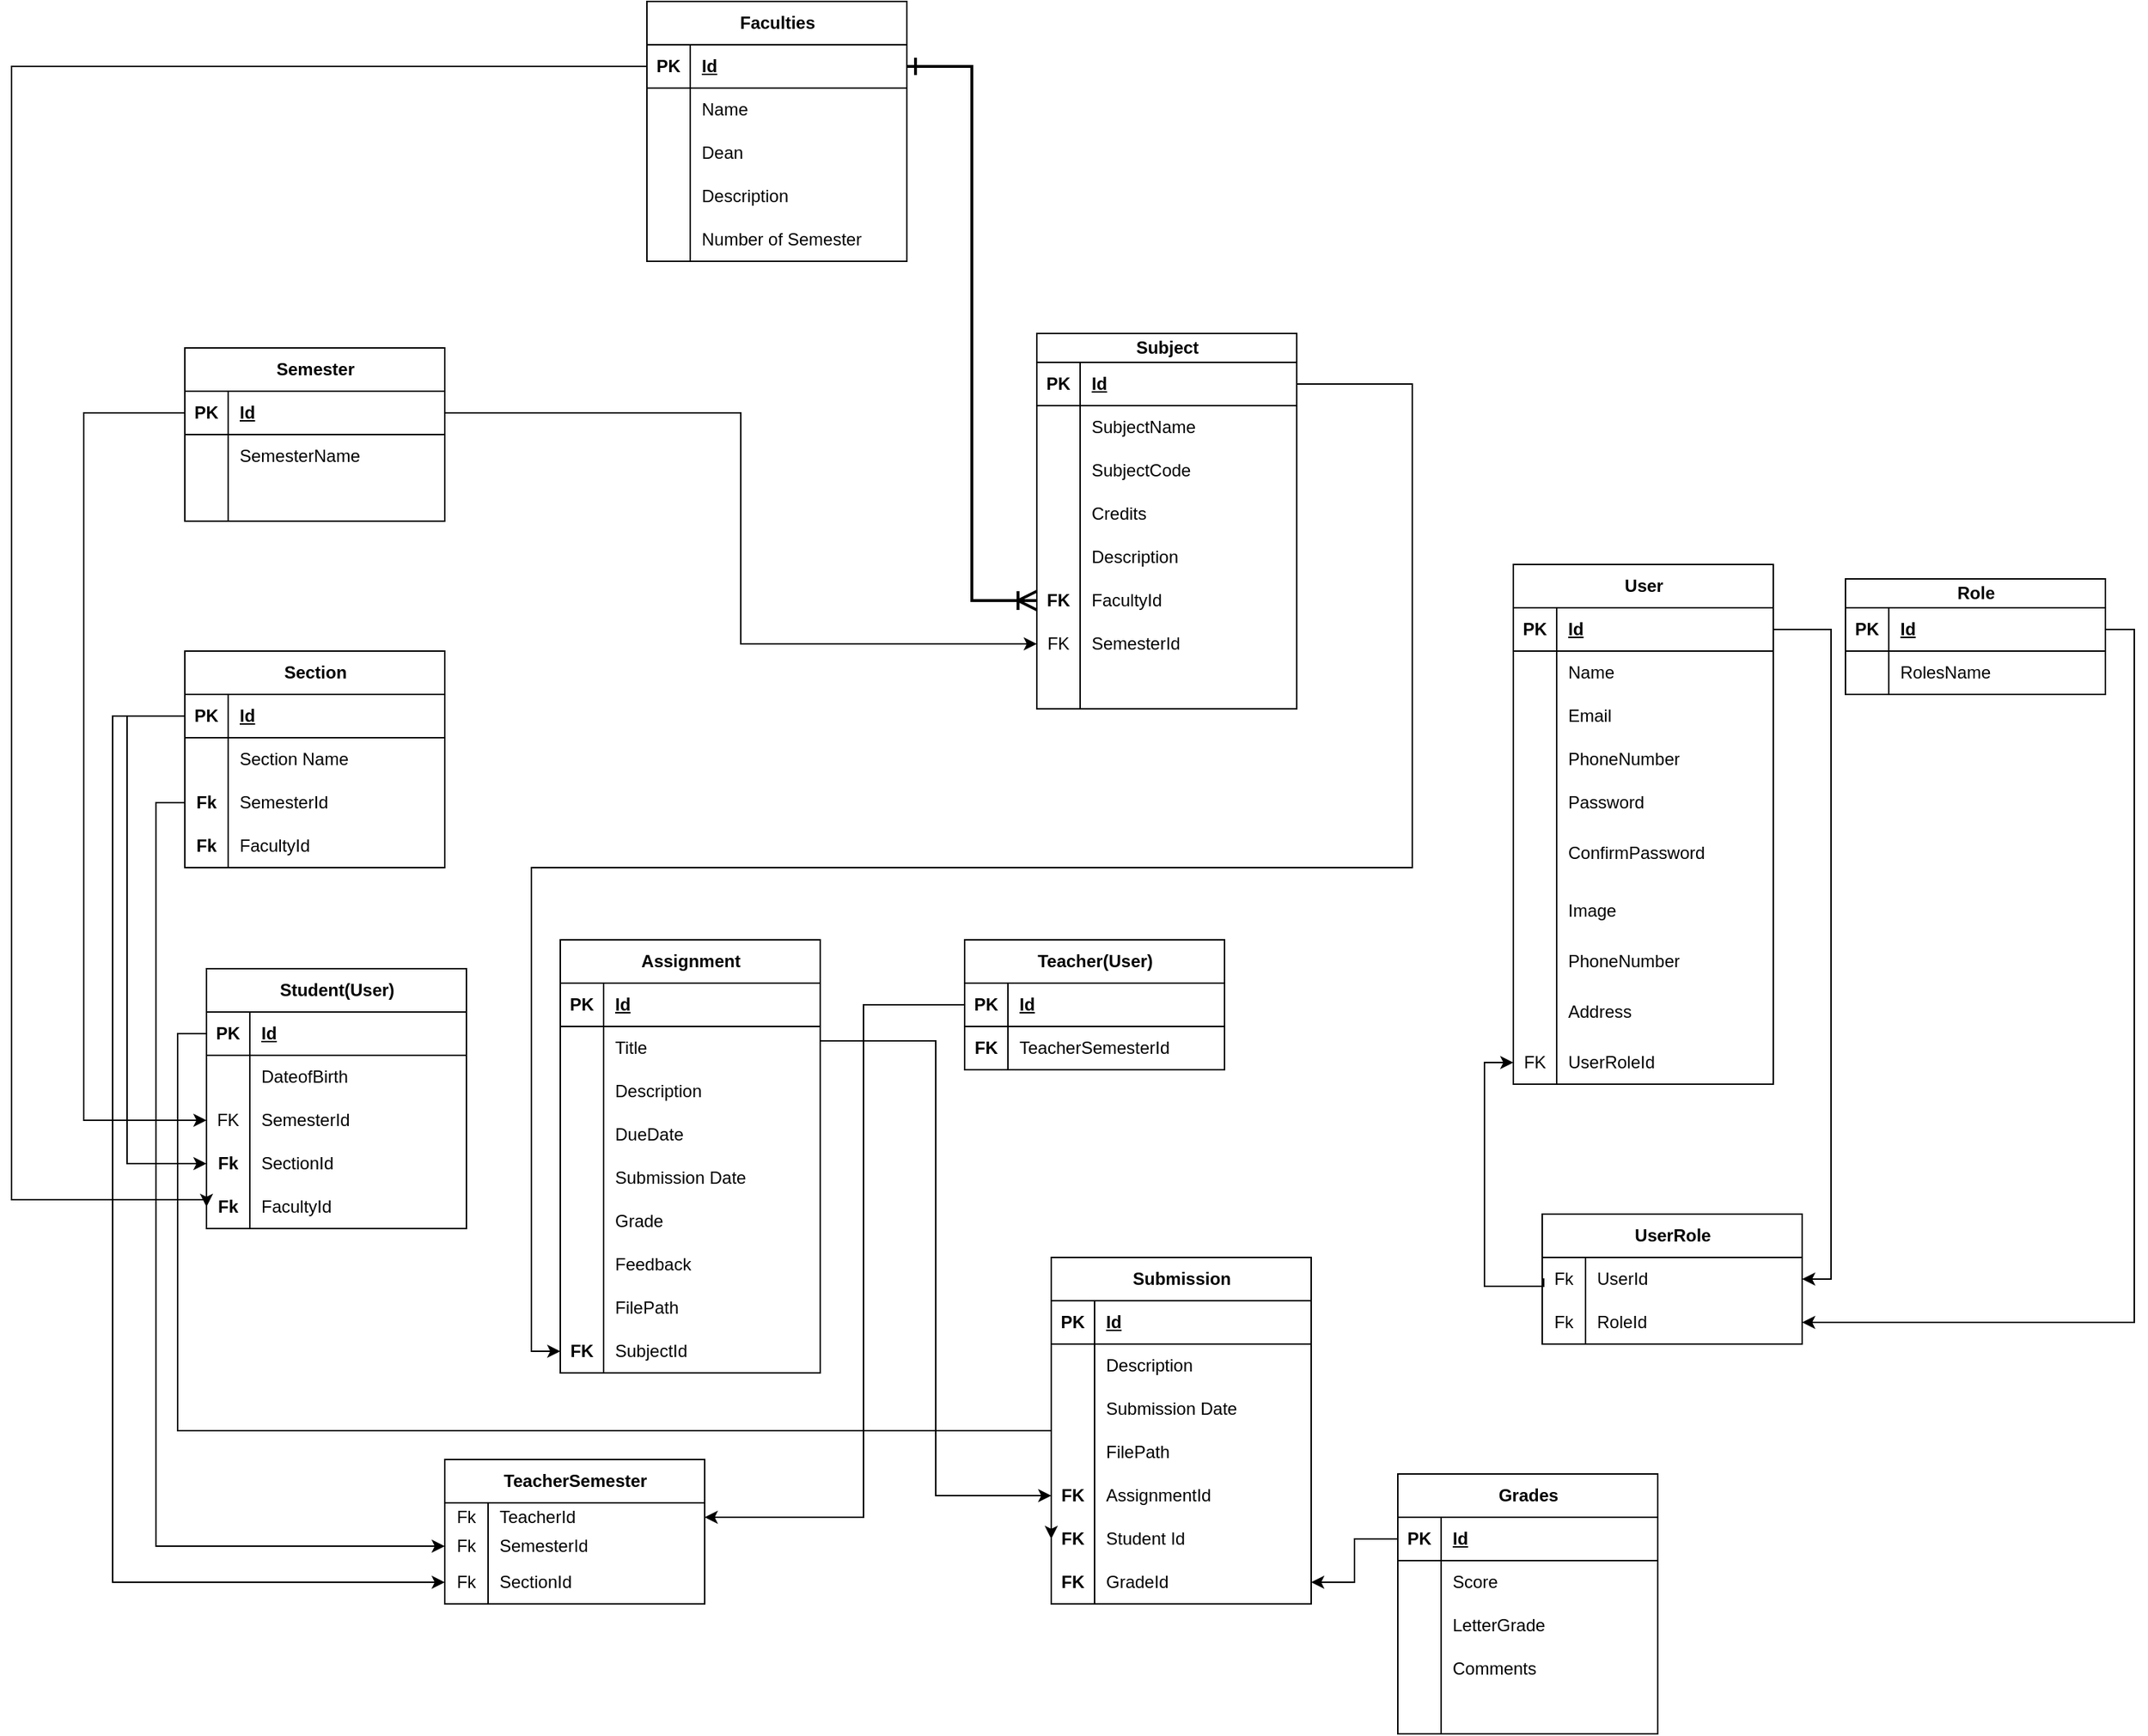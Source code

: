 <mxfile version="24.7.16">
  <diagram name="Page-1" id="Y3ksbkcjZFM_TPjJcUUN">
    <mxGraphModel dx="2350" dy="1846" grid="1" gridSize="10" guides="1" tooltips="1" connect="1" arrows="1" fold="1" page="1" pageScale="1" pageWidth="850" pageHeight="1100" math="0" shadow="0">
      <root>
        <mxCell id="0" />
        <mxCell id="1" parent="0" />
        <mxCell id="gZpWFAccYXX8lGVxAIhj-28" value="Assignment" style="shape=table;startSize=30;container=1;collapsible=1;childLayout=tableLayout;fixedRows=1;rowLines=0;fontStyle=1;align=center;resizeLast=1;html=1;" parent="1" vertex="1">
          <mxGeometry x="-270" y="100" width="180" height="300" as="geometry" />
        </mxCell>
        <mxCell id="gZpWFAccYXX8lGVxAIhj-29" value="" style="shape=tableRow;horizontal=0;startSize=0;swimlaneHead=0;swimlaneBody=0;fillColor=none;collapsible=0;dropTarget=0;points=[[0,0.5],[1,0.5]];portConstraint=eastwest;top=0;left=0;right=0;bottom=1;" parent="gZpWFAccYXX8lGVxAIhj-28" vertex="1">
          <mxGeometry y="30" width="180" height="30" as="geometry" />
        </mxCell>
        <mxCell id="gZpWFAccYXX8lGVxAIhj-30" value="PK" style="shape=partialRectangle;connectable=0;fillColor=none;top=0;left=0;bottom=0;right=0;fontStyle=1;overflow=hidden;whiteSpace=wrap;html=1;" parent="gZpWFAccYXX8lGVxAIhj-29" vertex="1">
          <mxGeometry width="30" height="30" as="geometry">
            <mxRectangle width="30" height="30" as="alternateBounds" />
          </mxGeometry>
        </mxCell>
        <mxCell id="gZpWFAccYXX8lGVxAIhj-31" value="Id" style="shape=partialRectangle;connectable=0;fillColor=none;top=0;left=0;bottom=0;right=0;align=left;spacingLeft=6;fontStyle=5;overflow=hidden;whiteSpace=wrap;html=1;" parent="gZpWFAccYXX8lGVxAIhj-29" vertex="1">
          <mxGeometry x="30" width="150" height="30" as="geometry">
            <mxRectangle width="150" height="30" as="alternateBounds" />
          </mxGeometry>
        </mxCell>
        <mxCell id="gZpWFAccYXX8lGVxAIhj-32" value="" style="shape=tableRow;horizontal=0;startSize=0;swimlaneHead=0;swimlaneBody=0;fillColor=none;collapsible=0;dropTarget=0;points=[[0,0.5],[1,0.5]];portConstraint=eastwest;top=0;left=0;right=0;bottom=0;" parent="gZpWFAccYXX8lGVxAIhj-28" vertex="1">
          <mxGeometry y="60" width="180" height="30" as="geometry" />
        </mxCell>
        <mxCell id="gZpWFAccYXX8lGVxAIhj-33" value="" style="shape=partialRectangle;connectable=0;fillColor=none;top=0;left=0;bottom=0;right=0;editable=1;overflow=hidden;whiteSpace=wrap;html=1;" parent="gZpWFAccYXX8lGVxAIhj-32" vertex="1">
          <mxGeometry width="30" height="30" as="geometry">
            <mxRectangle width="30" height="30" as="alternateBounds" />
          </mxGeometry>
        </mxCell>
        <mxCell id="gZpWFAccYXX8lGVxAIhj-34" value="Title" style="shape=partialRectangle;connectable=0;fillColor=none;top=0;left=0;bottom=0;right=0;align=left;spacingLeft=6;overflow=hidden;whiteSpace=wrap;html=1;" parent="gZpWFAccYXX8lGVxAIhj-32" vertex="1">
          <mxGeometry x="30" width="150" height="30" as="geometry">
            <mxRectangle width="150" height="30" as="alternateBounds" />
          </mxGeometry>
        </mxCell>
        <mxCell id="gZpWFAccYXX8lGVxAIhj-35" value="" style="shape=tableRow;horizontal=0;startSize=0;swimlaneHead=0;swimlaneBody=0;fillColor=none;collapsible=0;dropTarget=0;points=[[0,0.5],[1,0.5]];portConstraint=eastwest;top=0;left=0;right=0;bottom=0;" parent="gZpWFAccYXX8lGVxAIhj-28" vertex="1">
          <mxGeometry y="90" width="180" height="30" as="geometry" />
        </mxCell>
        <mxCell id="gZpWFAccYXX8lGVxAIhj-36" value="" style="shape=partialRectangle;connectable=0;fillColor=none;top=0;left=0;bottom=0;right=0;editable=1;overflow=hidden;whiteSpace=wrap;html=1;" parent="gZpWFAccYXX8lGVxAIhj-35" vertex="1">
          <mxGeometry width="30" height="30" as="geometry">
            <mxRectangle width="30" height="30" as="alternateBounds" />
          </mxGeometry>
        </mxCell>
        <mxCell id="gZpWFAccYXX8lGVxAIhj-37" value="Description" style="shape=partialRectangle;connectable=0;fillColor=none;top=0;left=0;bottom=0;right=0;align=left;spacingLeft=6;overflow=hidden;whiteSpace=wrap;html=1;" parent="gZpWFAccYXX8lGVxAIhj-35" vertex="1">
          <mxGeometry x="30" width="150" height="30" as="geometry">
            <mxRectangle width="150" height="30" as="alternateBounds" />
          </mxGeometry>
        </mxCell>
        <mxCell id="gZpWFAccYXX8lGVxAIhj-38" value="" style="shape=tableRow;horizontal=0;startSize=0;swimlaneHead=0;swimlaneBody=0;fillColor=none;collapsible=0;dropTarget=0;points=[[0,0.5],[1,0.5]];portConstraint=eastwest;top=0;left=0;right=0;bottom=0;" parent="gZpWFAccYXX8lGVxAIhj-28" vertex="1">
          <mxGeometry y="120" width="180" height="30" as="geometry" />
        </mxCell>
        <mxCell id="gZpWFAccYXX8lGVxAIhj-39" value="" style="shape=partialRectangle;connectable=0;fillColor=none;top=0;left=0;bottom=0;right=0;editable=1;overflow=hidden;whiteSpace=wrap;html=1;" parent="gZpWFAccYXX8lGVxAIhj-38" vertex="1">
          <mxGeometry width="30" height="30" as="geometry">
            <mxRectangle width="30" height="30" as="alternateBounds" />
          </mxGeometry>
        </mxCell>
        <mxCell id="gZpWFAccYXX8lGVxAIhj-40" value="DueDate" style="shape=partialRectangle;connectable=0;fillColor=none;top=0;left=0;bottom=0;right=0;align=left;spacingLeft=6;overflow=hidden;whiteSpace=wrap;html=1;" parent="gZpWFAccYXX8lGVxAIhj-38" vertex="1">
          <mxGeometry x="30" width="150" height="30" as="geometry">
            <mxRectangle width="150" height="30" as="alternateBounds" />
          </mxGeometry>
        </mxCell>
        <mxCell id="gZpWFAccYXX8lGVxAIhj-260" value="" style="shape=tableRow;horizontal=0;startSize=0;swimlaneHead=0;swimlaneBody=0;fillColor=none;collapsible=0;dropTarget=0;points=[[0,0.5],[1,0.5]];portConstraint=eastwest;top=0;left=0;right=0;bottom=0;" parent="gZpWFAccYXX8lGVxAIhj-28" vertex="1">
          <mxGeometry y="150" width="180" height="30" as="geometry" />
        </mxCell>
        <mxCell id="gZpWFAccYXX8lGVxAIhj-261" value="" style="shape=partialRectangle;connectable=0;fillColor=none;top=0;left=0;bottom=0;right=0;editable=1;overflow=hidden;whiteSpace=wrap;html=1;" parent="gZpWFAccYXX8lGVxAIhj-260" vertex="1">
          <mxGeometry width="30" height="30" as="geometry">
            <mxRectangle width="30" height="30" as="alternateBounds" />
          </mxGeometry>
        </mxCell>
        <mxCell id="gZpWFAccYXX8lGVxAIhj-262" value="Submission Date" style="shape=partialRectangle;connectable=0;fillColor=none;top=0;left=0;bottom=0;right=0;align=left;spacingLeft=6;overflow=hidden;whiteSpace=wrap;html=1;" parent="gZpWFAccYXX8lGVxAIhj-260" vertex="1">
          <mxGeometry x="30" width="150" height="30" as="geometry">
            <mxRectangle width="150" height="30" as="alternateBounds" />
          </mxGeometry>
        </mxCell>
        <mxCell id="gZpWFAccYXX8lGVxAIhj-279" value="" style="shape=tableRow;horizontal=0;startSize=0;swimlaneHead=0;swimlaneBody=0;fillColor=none;collapsible=0;dropTarget=0;points=[[0,0.5],[1,0.5]];portConstraint=eastwest;top=0;left=0;right=0;bottom=0;" parent="gZpWFAccYXX8lGVxAIhj-28" vertex="1">
          <mxGeometry y="180" width="180" height="30" as="geometry" />
        </mxCell>
        <mxCell id="gZpWFAccYXX8lGVxAIhj-280" value="" style="shape=partialRectangle;connectable=0;fillColor=none;top=0;left=0;bottom=0;right=0;editable=1;overflow=hidden;whiteSpace=wrap;html=1;" parent="gZpWFAccYXX8lGVxAIhj-279" vertex="1">
          <mxGeometry width="30" height="30" as="geometry">
            <mxRectangle width="30" height="30" as="alternateBounds" />
          </mxGeometry>
        </mxCell>
        <mxCell id="gZpWFAccYXX8lGVxAIhj-281" value="Grade" style="shape=partialRectangle;connectable=0;fillColor=none;top=0;left=0;bottom=0;right=0;align=left;spacingLeft=6;overflow=hidden;whiteSpace=wrap;html=1;" parent="gZpWFAccYXX8lGVxAIhj-279" vertex="1">
          <mxGeometry x="30" width="150" height="30" as="geometry">
            <mxRectangle width="150" height="30" as="alternateBounds" />
          </mxGeometry>
        </mxCell>
        <mxCell id="gZpWFAccYXX8lGVxAIhj-301" value="" style="shape=tableRow;horizontal=0;startSize=0;swimlaneHead=0;swimlaneBody=0;fillColor=none;collapsible=0;dropTarget=0;points=[[0,0.5],[1,0.5]];portConstraint=eastwest;top=0;left=0;right=0;bottom=0;" parent="gZpWFAccYXX8lGVxAIhj-28" vertex="1">
          <mxGeometry y="210" width="180" height="30" as="geometry" />
        </mxCell>
        <mxCell id="gZpWFAccYXX8lGVxAIhj-302" value="" style="shape=partialRectangle;connectable=0;fillColor=none;top=0;left=0;bottom=0;right=0;editable=1;overflow=hidden;whiteSpace=wrap;html=1;" parent="gZpWFAccYXX8lGVxAIhj-301" vertex="1">
          <mxGeometry width="30" height="30" as="geometry">
            <mxRectangle width="30" height="30" as="alternateBounds" />
          </mxGeometry>
        </mxCell>
        <mxCell id="gZpWFAccYXX8lGVxAIhj-303" value="Feedback" style="shape=partialRectangle;connectable=0;fillColor=none;top=0;left=0;bottom=0;right=0;align=left;spacingLeft=6;overflow=hidden;whiteSpace=wrap;html=1;" parent="gZpWFAccYXX8lGVxAIhj-301" vertex="1">
          <mxGeometry x="30" width="150" height="30" as="geometry">
            <mxRectangle width="150" height="30" as="alternateBounds" />
          </mxGeometry>
        </mxCell>
        <mxCell id="gZpWFAccYXX8lGVxAIhj-304" value="" style="shape=tableRow;horizontal=0;startSize=0;swimlaneHead=0;swimlaneBody=0;fillColor=none;collapsible=0;dropTarget=0;points=[[0,0.5],[1,0.5]];portConstraint=eastwest;top=0;left=0;right=0;bottom=0;" parent="gZpWFAccYXX8lGVxAIhj-28" vertex="1">
          <mxGeometry y="240" width="180" height="30" as="geometry" />
        </mxCell>
        <mxCell id="gZpWFAccYXX8lGVxAIhj-305" value="" style="shape=partialRectangle;connectable=0;fillColor=none;top=0;left=0;bottom=0;right=0;editable=1;overflow=hidden;whiteSpace=wrap;html=1;" parent="gZpWFAccYXX8lGVxAIhj-304" vertex="1">
          <mxGeometry width="30" height="30" as="geometry">
            <mxRectangle width="30" height="30" as="alternateBounds" />
          </mxGeometry>
        </mxCell>
        <mxCell id="gZpWFAccYXX8lGVxAIhj-306" value="FilePath" style="shape=partialRectangle;connectable=0;fillColor=none;top=0;left=0;bottom=0;right=0;align=left;spacingLeft=6;overflow=hidden;whiteSpace=wrap;html=1;" parent="gZpWFAccYXX8lGVxAIhj-304" vertex="1">
          <mxGeometry x="30" width="150" height="30" as="geometry">
            <mxRectangle width="150" height="30" as="alternateBounds" />
          </mxGeometry>
        </mxCell>
        <mxCell id="gZpWFAccYXX8lGVxAIhj-390" value="" style="shape=tableRow;horizontal=0;startSize=0;swimlaneHead=0;swimlaneBody=0;fillColor=none;collapsible=0;dropTarget=0;points=[[0,0.5],[1,0.5]];portConstraint=eastwest;top=0;left=0;right=0;bottom=0;" parent="gZpWFAccYXX8lGVxAIhj-28" vertex="1">
          <mxGeometry y="270" width="180" height="30" as="geometry" />
        </mxCell>
        <mxCell id="gZpWFAccYXX8lGVxAIhj-391" value="&lt;b&gt;FK&lt;/b&gt;" style="shape=partialRectangle;connectable=0;fillColor=none;top=0;left=0;bottom=0;right=0;editable=1;overflow=hidden;whiteSpace=wrap;html=1;" parent="gZpWFAccYXX8lGVxAIhj-390" vertex="1">
          <mxGeometry width="30" height="30" as="geometry">
            <mxRectangle width="30" height="30" as="alternateBounds" />
          </mxGeometry>
        </mxCell>
        <mxCell id="gZpWFAccYXX8lGVxAIhj-392" value="SubjectId" style="shape=partialRectangle;connectable=0;fillColor=none;top=0;left=0;bottom=0;right=0;align=left;spacingLeft=6;overflow=hidden;whiteSpace=wrap;html=1;" parent="gZpWFAccYXX8lGVxAIhj-390" vertex="1">
          <mxGeometry x="30" width="150" height="30" as="geometry">
            <mxRectangle width="150" height="30" as="alternateBounds" />
          </mxGeometry>
        </mxCell>
        <mxCell id="gZpWFAccYXX8lGVxAIhj-80" value="Teacher(User)" style="shape=table;startSize=30;container=1;collapsible=1;childLayout=tableLayout;fixedRows=1;rowLines=0;fontStyle=1;align=center;resizeLast=1;html=1;" parent="1" vertex="1">
          <mxGeometry x="10" y="100" width="180" height="90" as="geometry" />
        </mxCell>
        <mxCell id="gZpWFAccYXX8lGVxAIhj-81" value="" style="shape=tableRow;horizontal=0;startSize=0;swimlaneHead=0;swimlaneBody=0;fillColor=none;collapsible=0;dropTarget=0;points=[[0,0.5],[1,0.5]];portConstraint=eastwest;top=0;left=0;right=0;bottom=1;" parent="gZpWFAccYXX8lGVxAIhj-80" vertex="1">
          <mxGeometry y="30" width="180" height="30" as="geometry" />
        </mxCell>
        <mxCell id="gZpWFAccYXX8lGVxAIhj-82" value="PK" style="shape=partialRectangle;connectable=0;fillColor=none;top=0;left=0;bottom=0;right=0;fontStyle=1;overflow=hidden;whiteSpace=wrap;html=1;" parent="gZpWFAccYXX8lGVxAIhj-81" vertex="1">
          <mxGeometry width="30" height="30" as="geometry">
            <mxRectangle width="30" height="30" as="alternateBounds" />
          </mxGeometry>
        </mxCell>
        <mxCell id="gZpWFAccYXX8lGVxAIhj-83" value="Id" style="shape=partialRectangle;connectable=0;fillColor=none;top=0;left=0;bottom=0;right=0;align=left;spacingLeft=6;fontStyle=5;overflow=hidden;whiteSpace=wrap;html=1;" parent="gZpWFAccYXX8lGVxAIhj-81" vertex="1">
          <mxGeometry x="30" width="150" height="30" as="geometry">
            <mxRectangle width="150" height="30" as="alternateBounds" />
          </mxGeometry>
        </mxCell>
        <mxCell id="gZpWFAccYXX8lGVxAIhj-159" value="" style="shape=tableRow;horizontal=0;startSize=0;swimlaneHead=0;swimlaneBody=0;fillColor=none;collapsible=0;dropTarget=0;points=[[0,0.5],[1,0.5]];portConstraint=eastwest;top=0;left=0;right=0;bottom=0;" parent="gZpWFAccYXX8lGVxAIhj-80" vertex="1">
          <mxGeometry y="60" width="180" height="30" as="geometry" />
        </mxCell>
        <mxCell id="gZpWFAccYXX8lGVxAIhj-160" value="&lt;b&gt;FK&lt;/b&gt;" style="shape=partialRectangle;connectable=0;fillColor=none;top=0;left=0;bottom=0;right=0;editable=1;overflow=hidden;whiteSpace=wrap;html=1;" parent="gZpWFAccYXX8lGVxAIhj-159" vertex="1">
          <mxGeometry width="30" height="30" as="geometry">
            <mxRectangle width="30" height="30" as="alternateBounds" />
          </mxGeometry>
        </mxCell>
        <mxCell id="gZpWFAccYXX8lGVxAIhj-161" value="TeacherSemesterId" style="shape=partialRectangle;connectable=0;fillColor=none;top=0;left=0;bottom=0;right=0;align=left;spacingLeft=6;overflow=hidden;whiteSpace=wrap;html=1;" parent="gZpWFAccYXX8lGVxAIhj-159" vertex="1">
          <mxGeometry x="30" width="150" height="30" as="geometry">
            <mxRectangle width="150" height="30" as="alternateBounds" />
          </mxGeometry>
        </mxCell>
        <mxCell id="gZpWFAccYXX8lGVxAIhj-94" value="Student(User)" style="shape=table;startSize=30;container=1;collapsible=1;childLayout=tableLayout;fixedRows=1;rowLines=0;fontStyle=1;align=center;resizeLast=1;html=1;" parent="1" vertex="1">
          <mxGeometry x="-515" y="120" width="180" height="180" as="geometry" />
        </mxCell>
        <mxCell id="gZpWFAccYXX8lGVxAIhj-95" value="" style="shape=tableRow;horizontal=0;startSize=0;swimlaneHead=0;swimlaneBody=0;fillColor=none;collapsible=0;dropTarget=0;points=[[0,0.5],[1,0.5]];portConstraint=eastwest;top=0;left=0;right=0;bottom=1;" parent="gZpWFAccYXX8lGVxAIhj-94" vertex="1">
          <mxGeometry y="30" width="180" height="30" as="geometry" />
        </mxCell>
        <mxCell id="gZpWFAccYXX8lGVxAIhj-96" value="PK" style="shape=partialRectangle;connectable=0;fillColor=none;top=0;left=0;bottom=0;right=0;fontStyle=1;overflow=hidden;whiteSpace=wrap;html=1;" parent="gZpWFAccYXX8lGVxAIhj-95" vertex="1">
          <mxGeometry width="30" height="30" as="geometry">
            <mxRectangle width="30" height="30" as="alternateBounds" />
          </mxGeometry>
        </mxCell>
        <mxCell id="gZpWFAccYXX8lGVxAIhj-97" value="Id" style="shape=partialRectangle;connectable=0;fillColor=none;top=0;left=0;bottom=0;right=0;align=left;spacingLeft=6;fontStyle=5;overflow=hidden;whiteSpace=wrap;html=1;" parent="gZpWFAccYXX8lGVxAIhj-95" vertex="1">
          <mxGeometry x="30" width="150" height="30" as="geometry">
            <mxRectangle width="150" height="30" as="alternateBounds" />
          </mxGeometry>
        </mxCell>
        <mxCell id="gZpWFAccYXX8lGVxAIhj-112" value="" style="shape=tableRow;horizontal=0;startSize=0;swimlaneHead=0;swimlaneBody=0;fillColor=none;collapsible=0;dropTarget=0;points=[[0,0.5],[1,0.5]];portConstraint=eastwest;top=0;left=0;right=0;bottom=0;" parent="gZpWFAccYXX8lGVxAIhj-94" vertex="1">
          <mxGeometry y="60" width="180" height="30" as="geometry" />
        </mxCell>
        <mxCell id="gZpWFAccYXX8lGVxAIhj-113" value="" style="shape=partialRectangle;connectable=0;fillColor=none;top=0;left=0;bottom=0;right=0;editable=1;overflow=hidden;whiteSpace=wrap;html=1;" parent="gZpWFAccYXX8lGVxAIhj-112" vertex="1">
          <mxGeometry width="30" height="30" as="geometry">
            <mxRectangle width="30" height="30" as="alternateBounds" />
          </mxGeometry>
        </mxCell>
        <mxCell id="gZpWFAccYXX8lGVxAIhj-114" value="DateofBirth" style="shape=partialRectangle;connectable=0;fillColor=none;top=0;left=0;bottom=0;right=0;align=left;spacingLeft=6;overflow=hidden;whiteSpace=wrap;html=1;" parent="gZpWFAccYXX8lGVxAIhj-112" vertex="1">
          <mxGeometry x="30" width="150" height="30" as="geometry">
            <mxRectangle width="150" height="30" as="alternateBounds" />
          </mxGeometry>
        </mxCell>
        <mxCell id="gZpWFAccYXX8lGVxAIhj-118" value="" style="shape=tableRow;horizontal=0;startSize=0;swimlaneHead=0;swimlaneBody=0;fillColor=none;collapsible=0;dropTarget=0;points=[[0,0.5],[1,0.5]];portConstraint=eastwest;top=0;left=0;right=0;bottom=0;" parent="gZpWFAccYXX8lGVxAIhj-94" vertex="1">
          <mxGeometry y="90" width="180" height="30" as="geometry" />
        </mxCell>
        <mxCell id="gZpWFAccYXX8lGVxAIhj-119" value="FK" style="shape=partialRectangle;connectable=0;fillColor=none;top=0;left=0;bottom=0;right=0;editable=1;overflow=hidden;whiteSpace=wrap;html=1;" parent="gZpWFAccYXX8lGVxAIhj-118" vertex="1">
          <mxGeometry width="30" height="30" as="geometry">
            <mxRectangle width="30" height="30" as="alternateBounds" />
          </mxGeometry>
        </mxCell>
        <mxCell id="gZpWFAccYXX8lGVxAIhj-120" value="SemesterId" style="shape=partialRectangle;connectable=0;fillColor=none;top=0;left=0;bottom=0;right=0;align=left;spacingLeft=6;overflow=hidden;whiteSpace=wrap;html=1;" parent="gZpWFAccYXX8lGVxAIhj-118" vertex="1">
          <mxGeometry x="30" width="150" height="30" as="geometry">
            <mxRectangle width="150" height="30" as="alternateBounds" />
          </mxGeometry>
        </mxCell>
        <mxCell id="gZpWFAccYXX8lGVxAIhj-355" value="" style="shape=tableRow;horizontal=0;startSize=0;swimlaneHead=0;swimlaneBody=0;fillColor=none;collapsible=0;dropTarget=0;points=[[0,0.5],[1,0.5]];portConstraint=eastwest;top=0;left=0;right=0;bottom=0;" parent="gZpWFAccYXX8lGVxAIhj-94" vertex="1">
          <mxGeometry y="120" width="180" height="30" as="geometry" />
        </mxCell>
        <mxCell id="gZpWFAccYXX8lGVxAIhj-356" value="&lt;b&gt;Fk&lt;/b&gt;" style="shape=partialRectangle;connectable=0;fillColor=none;top=0;left=0;bottom=0;right=0;editable=1;overflow=hidden;whiteSpace=wrap;html=1;" parent="gZpWFAccYXX8lGVxAIhj-355" vertex="1">
          <mxGeometry width="30" height="30" as="geometry">
            <mxRectangle width="30" height="30" as="alternateBounds" />
          </mxGeometry>
        </mxCell>
        <mxCell id="gZpWFAccYXX8lGVxAIhj-357" value="SectionId" style="shape=partialRectangle;connectable=0;fillColor=none;top=0;left=0;bottom=0;right=0;align=left;spacingLeft=6;overflow=hidden;whiteSpace=wrap;html=1;" parent="gZpWFAccYXX8lGVxAIhj-355" vertex="1">
          <mxGeometry x="30" width="150" height="30" as="geometry">
            <mxRectangle width="150" height="30" as="alternateBounds" />
          </mxGeometry>
        </mxCell>
        <mxCell id="gZpWFAccYXX8lGVxAIhj-481" value="" style="shape=tableRow;horizontal=0;startSize=0;swimlaneHead=0;swimlaneBody=0;fillColor=none;collapsible=0;dropTarget=0;points=[[0,0.5],[1,0.5]];portConstraint=eastwest;top=0;left=0;right=0;bottom=0;" parent="gZpWFAccYXX8lGVxAIhj-94" vertex="1">
          <mxGeometry y="150" width="180" height="30" as="geometry" />
        </mxCell>
        <mxCell id="gZpWFAccYXX8lGVxAIhj-482" value="&lt;b&gt;Fk&lt;/b&gt;" style="shape=partialRectangle;connectable=0;fillColor=none;top=0;left=0;bottom=0;right=0;editable=1;overflow=hidden;whiteSpace=wrap;html=1;" parent="gZpWFAccYXX8lGVxAIhj-481" vertex="1">
          <mxGeometry width="30" height="30" as="geometry">
            <mxRectangle width="30" height="30" as="alternateBounds" />
          </mxGeometry>
        </mxCell>
        <mxCell id="gZpWFAccYXX8lGVxAIhj-483" value="FacultyId" style="shape=partialRectangle;connectable=0;fillColor=none;top=0;left=0;bottom=0;right=0;align=left;spacingLeft=6;overflow=hidden;whiteSpace=wrap;html=1;" parent="gZpWFAccYXX8lGVxAIhj-481" vertex="1">
          <mxGeometry x="30" width="150" height="30" as="geometry">
            <mxRectangle width="150" height="30" as="alternateBounds" />
          </mxGeometry>
        </mxCell>
        <mxCell id="gZpWFAccYXX8lGVxAIhj-54" value="Faculties" style="shape=table;startSize=30;container=1;collapsible=1;childLayout=tableLayout;fixedRows=1;rowLines=0;fontStyle=1;align=center;resizeLast=1;html=1;" parent="1" vertex="1">
          <mxGeometry x="-210" y="-550" width="180" height="180" as="geometry" />
        </mxCell>
        <mxCell id="gZpWFAccYXX8lGVxAIhj-55" value="" style="shape=tableRow;horizontal=0;startSize=0;swimlaneHead=0;swimlaneBody=0;fillColor=none;collapsible=0;dropTarget=0;points=[[0,0.5],[1,0.5]];portConstraint=eastwest;top=0;left=0;right=0;bottom=1;" parent="gZpWFAccYXX8lGVxAIhj-54" vertex="1">
          <mxGeometry y="30" width="180" height="30" as="geometry" />
        </mxCell>
        <mxCell id="gZpWFAccYXX8lGVxAIhj-56" value="PK" style="shape=partialRectangle;connectable=0;fillColor=none;top=0;left=0;bottom=0;right=0;fontStyle=1;overflow=hidden;whiteSpace=wrap;html=1;" parent="gZpWFAccYXX8lGVxAIhj-55" vertex="1">
          <mxGeometry width="30" height="30" as="geometry">
            <mxRectangle width="30" height="30" as="alternateBounds" />
          </mxGeometry>
        </mxCell>
        <mxCell id="gZpWFAccYXX8lGVxAIhj-57" value="Id" style="shape=partialRectangle;connectable=0;fillColor=none;top=0;left=0;bottom=0;right=0;align=left;spacingLeft=6;fontStyle=5;overflow=hidden;whiteSpace=wrap;html=1;" parent="gZpWFAccYXX8lGVxAIhj-55" vertex="1">
          <mxGeometry x="30" width="150" height="30" as="geometry">
            <mxRectangle width="150" height="30" as="alternateBounds" />
          </mxGeometry>
        </mxCell>
        <mxCell id="gZpWFAccYXX8lGVxAIhj-58" value="" style="shape=tableRow;horizontal=0;startSize=0;swimlaneHead=0;swimlaneBody=0;fillColor=none;collapsible=0;dropTarget=0;points=[[0,0.5],[1,0.5]];portConstraint=eastwest;top=0;left=0;right=0;bottom=0;" parent="gZpWFAccYXX8lGVxAIhj-54" vertex="1">
          <mxGeometry y="60" width="180" height="30" as="geometry" />
        </mxCell>
        <mxCell id="gZpWFAccYXX8lGVxAIhj-59" value="" style="shape=partialRectangle;connectable=0;fillColor=none;top=0;left=0;bottom=0;right=0;editable=1;overflow=hidden;whiteSpace=wrap;html=1;" parent="gZpWFAccYXX8lGVxAIhj-58" vertex="1">
          <mxGeometry width="30" height="30" as="geometry">
            <mxRectangle width="30" height="30" as="alternateBounds" />
          </mxGeometry>
        </mxCell>
        <mxCell id="gZpWFAccYXX8lGVxAIhj-60" value="Name" style="shape=partialRectangle;connectable=0;fillColor=none;top=0;left=0;bottom=0;right=0;align=left;spacingLeft=6;overflow=hidden;whiteSpace=wrap;html=1;" parent="gZpWFAccYXX8lGVxAIhj-58" vertex="1">
          <mxGeometry x="30" width="150" height="30" as="geometry">
            <mxRectangle width="150" height="30" as="alternateBounds" />
          </mxGeometry>
        </mxCell>
        <mxCell id="gZpWFAccYXX8lGVxAIhj-61" value="" style="shape=tableRow;horizontal=0;startSize=0;swimlaneHead=0;swimlaneBody=0;fillColor=none;collapsible=0;dropTarget=0;points=[[0,0.5],[1,0.5]];portConstraint=eastwest;top=0;left=0;right=0;bottom=0;" parent="gZpWFAccYXX8lGVxAIhj-54" vertex="1">
          <mxGeometry y="90" width="180" height="30" as="geometry" />
        </mxCell>
        <mxCell id="gZpWFAccYXX8lGVxAIhj-62" value="" style="shape=partialRectangle;connectable=0;fillColor=none;top=0;left=0;bottom=0;right=0;editable=1;overflow=hidden;whiteSpace=wrap;html=1;" parent="gZpWFAccYXX8lGVxAIhj-61" vertex="1">
          <mxGeometry width="30" height="30" as="geometry">
            <mxRectangle width="30" height="30" as="alternateBounds" />
          </mxGeometry>
        </mxCell>
        <mxCell id="gZpWFAccYXX8lGVxAIhj-63" value="Dean" style="shape=partialRectangle;connectable=0;fillColor=none;top=0;left=0;bottom=0;right=0;align=left;spacingLeft=6;overflow=hidden;whiteSpace=wrap;html=1;" parent="gZpWFAccYXX8lGVxAIhj-61" vertex="1">
          <mxGeometry x="30" width="150" height="30" as="geometry">
            <mxRectangle width="150" height="30" as="alternateBounds" />
          </mxGeometry>
        </mxCell>
        <mxCell id="gZpWFAccYXX8lGVxAIhj-64" value="" style="shape=tableRow;horizontal=0;startSize=0;swimlaneHead=0;swimlaneBody=0;fillColor=none;collapsible=0;dropTarget=0;points=[[0,0.5],[1,0.5]];portConstraint=eastwest;top=0;left=0;right=0;bottom=0;" parent="gZpWFAccYXX8lGVxAIhj-54" vertex="1">
          <mxGeometry y="120" width="180" height="30" as="geometry" />
        </mxCell>
        <mxCell id="gZpWFAccYXX8lGVxAIhj-65" value="" style="shape=partialRectangle;connectable=0;fillColor=none;top=0;left=0;bottom=0;right=0;editable=1;overflow=hidden;whiteSpace=wrap;html=1;" parent="gZpWFAccYXX8lGVxAIhj-64" vertex="1">
          <mxGeometry width="30" height="30" as="geometry">
            <mxRectangle width="30" height="30" as="alternateBounds" />
          </mxGeometry>
        </mxCell>
        <mxCell id="gZpWFAccYXX8lGVxAIhj-66" value="Description" style="shape=partialRectangle;connectable=0;fillColor=none;top=0;left=0;bottom=0;right=0;align=left;spacingLeft=6;overflow=hidden;whiteSpace=wrap;html=1;" parent="gZpWFAccYXX8lGVxAIhj-64" vertex="1">
          <mxGeometry x="30" width="150" height="30" as="geometry">
            <mxRectangle width="150" height="30" as="alternateBounds" />
          </mxGeometry>
        </mxCell>
        <mxCell id="gZpWFAccYXX8lGVxAIhj-257" value="" style="shape=tableRow;horizontal=0;startSize=0;swimlaneHead=0;swimlaneBody=0;fillColor=none;collapsible=0;dropTarget=0;points=[[0,0.5],[1,0.5]];portConstraint=eastwest;top=0;left=0;right=0;bottom=0;" parent="gZpWFAccYXX8lGVxAIhj-54" vertex="1">
          <mxGeometry y="150" width="180" height="30" as="geometry" />
        </mxCell>
        <mxCell id="gZpWFAccYXX8lGVxAIhj-258" value="" style="shape=partialRectangle;connectable=0;fillColor=none;top=0;left=0;bottom=0;right=0;editable=1;overflow=hidden;whiteSpace=wrap;html=1;" parent="gZpWFAccYXX8lGVxAIhj-257" vertex="1">
          <mxGeometry width="30" height="30" as="geometry">
            <mxRectangle width="30" height="30" as="alternateBounds" />
          </mxGeometry>
        </mxCell>
        <mxCell id="gZpWFAccYXX8lGVxAIhj-259" value="Number of Semester" style="shape=partialRectangle;connectable=0;fillColor=none;top=0;left=0;bottom=0;right=0;align=left;spacingLeft=6;overflow=hidden;whiteSpace=wrap;html=1;" parent="gZpWFAccYXX8lGVxAIhj-257" vertex="1">
          <mxGeometry x="30" width="150" height="30" as="geometry">
            <mxRectangle width="150" height="30" as="alternateBounds" />
          </mxGeometry>
        </mxCell>
        <mxCell id="gZpWFAccYXX8lGVxAIhj-307" value="Semester" style="shape=table;startSize=30;container=1;collapsible=1;childLayout=tableLayout;fixedRows=1;rowLines=0;fontStyle=1;align=center;resizeLast=1;html=1;" parent="1" vertex="1">
          <mxGeometry x="-530" y="-310" width="180" height="120" as="geometry" />
        </mxCell>
        <mxCell id="gZpWFAccYXX8lGVxAIhj-308" value="" style="shape=tableRow;horizontal=0;startSize=0;swimlaneHead=0;swimlaneBody=0;fillColor=none;collapsible=0;dropTarget=0;points=[[0,0.5],[1,0.5]];portConstraint=eastwest;top=0;left=0;right=0;bottom=1;" parent="gZpWFAccYXX8lGVxAIhj-307" vertex="1">
          <mxGeometry y="30" width="180" height="30" as="geometry" />
        </mxCell>
        <mxCell id="gZpWFAccYXX8lGVxAIhj-309" value="PK" style="shape=partialRectangle;connectable=0;fillColor=none;top=0;left=0;bottom=0;right=0;fontStyle=1;overflow=hidden;whiteSpace=wrap;html=1;" parent="gZpWFAccYXX8lGVxAIhj-308" vertex="1">
          <mxGeometry width="30" height="30" as="geometry">
            <mxRectangle width="30" height="30" as="alternateBounds" />
          </mxGeometry>
        </mxCell>
        <mxCell id="gZpWFAccYXX8lGVxAIhj-310" value="Id" style="shape=partialRectangle;connectable=0;fillColor=none;top=0;left=0;bottom=0;right=0;align=left;spacingLeft=6;fontStyle=5;overflow=hidden;whiteSpace=wrap;html=1;" parent="gZpWFAccYXX8lGVxAIhj-308" vertex="1">
          <mxGeometry x="30" width="150" height="30" as="geometry">
            <mxRectangle width="150" height="30" as="alternateBounds" />
          </mxGeometry>
        </mxCell>
        <mxCell id="gZpWFAccYXX8lGVxAIhj-311" value="" style="shape=tableRow;horizontal=0;startSize=0;swimlaneHead=0;swimlaneBody=0;fillColor=none;collapsible=0;dropTarget=0;points=[[0,0.5],[1,0.5]];portConstraint=eastwest;top=0;left=0;right=0;bottom=0;" parent="gZpWFAccYXX8lGVxAIhj-307" vertex="1">
          <mxGeometry y="60" width="180" height="30" as="geometry" />
        </mxCell>
        <mxCell id="gZpWFAccYXX8lGVxAIhj-312" value="" style="shape=partialRectangle;connectable=0;fillColor=none;top=0;left=0;bottom=0;right=0;editable=1;overflow=hidden;whiteSpace=wrap;html=1;" parent="gZpWFAccYXX8lGVxAIhj-311" vertex="1">
          <mxGeometry width="30" height="30" as="geometry">
            <mxRectangle width="30" height="30" as="alternateBounds" />
          </mxGeometry>
        </mxCell>
        <mxCell id="gZpWFAccYXX8lGVxAIhj-313" value="SemesterName" style="shape=partialRectangle;connectable=0;fillColor=none;top=0;left=0;bottom=0;right=0;align=left;spacingLeft=6;overflow=hidden;whiteSpace=wrap;html=1;" parent="gZpWFAccYXX8lGVxAIhj-311" vertex="1">
          <mxGeometry x="30" width="150" height="30" as="geometry">
            <mxRectangle width="150" height="30" as="alternateBounds" />
          </mxGeometry>
        </mxCell>
        <mxCell id="OxbGATPsEMg-WC4Gf5y5-38" value="" style="shape=tableRow;horizontal=0;startSize=0;swimlaneHead=0;swimlaneBody=0;fillColor=none;collapsible=0;dropTarget=0;points=[[0,0.5],[1,0.5]];portConstraint=eastwest;top=0;left=0;right=0;bottom=0;" parent="gZpWFAccYXX8lGVxAIhj-307" vertex="1">
          <mxGeometry y="90" width="180" height="30" as="geometry" />
        </mxCell>
        <mxCell id="OxbGATPsEMg-WC4Gf5y5-39" value="" style="shape=partialRectangle;connectable=0;fillColor=none;top=0;left=0;bottom=0;right=0;editable=1;overflow=hidden;whiteSpace=wrap;html=1;" parent="OxbGATPsEMg-WC4Gf5y5-38" vertex="1">
          <mxGeometry width="30" height="30" as="geometry">
            <mxRectangle width="30" height="30" as="alternateBounds" />
          </mxGeometry>
        </mxCell>
        <mxCell id="OxbGATPsEMg-WC4Gf5y5-40" value="" style="shape=partialRectangle;connectable=0;fillColor=none;top=0;left=0;bottom=0;right=0;align=left;spacingLeft=6;overflow=hidden;whiteSpace=wrap;html=1;" parent="OxbGATPsEMg-WC4Gf5y5-38" vertex="1">
          <mxGeometry x="30" width="150" height="30" as="geometry">
            <mxRectangle width="150" height="30" as="alternateBounds" />
          </mxGeometry>
        </mxCell>
        <mxCell id="gZpWFAccYXX8lGVxAIhj-320" value="Section" style="shape=table;startSize=30;container=1;collapsible=1;childLayout=tableLayout;fixedRows=1;rowLines=0;fontStyle=1;align=center;resizeLast=1;html=1;" parent="1" vertex="1">
          <mxGeometry x="-530" y="-100" width="180" height="150" as="geometry" />
        </mxCell>
        <mxCell id="gZpWFAccYXX8lGVxAIhj-321" value="" style="shape=tableRow;horizontal=0;startSize=0;swimlaneHead=0;swimlaneBody=0;fillColor=none;collapsible=0;dropTarget=0;points=[[0,0.5],[1,0.5]];portConstraint=eastwest;top=0;left=0;right=0;bottom=1;" parent="gZpWFAccYXX8lGVxAIhj-320" vertex="1">
          <mxGeometry y="30" width="180" height="30" as="geometry" />
        </mxCell>
        <mxCell id="gZpWFAccYXX8lGVxAIhj-322" value="PK" style="shape=partialRectangle;connectable=0;fillColor=none;top=0;left=0;bottom=0;right=0;fontStyle=1;overflow=hidden;whiteSpace=wrap;html=1;" parent="gZpWFAccYXX8lGVxAIhj-321" vertex="1">
          <mxGeometry width="30" height="30" as="geometry">
            <mxRectangle width="30" height="30" as="alternateBounds" />
          </mxGeometry>
        </mxCell>
        <mxCell id="gZpWFAccYXX8lGVxAIhj-323" value="Id" style="shape=partialRectangle;connectable=0;fillColor=none;top=0;left=0;bottom=0;right=0;align=left;spacingLeft=6;fontStyle=5;overflow=hidden;whiteSpace=wrap;html=1;" parent="gZpWFAccYXX8lGVxAIhj-321" vertex="1">
          <mxGeometry x="30" width="150" height="30" as="geometry">
            <mxRectangle width="150" height="30" as="alternateBounds" />
          </mxGeometry>
        </mxCell>
        <mxCell id="gZpWFAccYXX8lGVxAIhj-324" value="" style="shape=tableRow;horizontal=0;startSize=0;swimlaneHead=0;swimlaneBody=0;fillColor=none;collapsible=0;dropTarget=0;points=[[0,0.5],[1,0.5]];portConstraint=eastwest;top=0;left=0;right=0;bottom=0;" parent="gZpWFAccYXX8lGVxAIhj-320" vertex="1">
          <mxGeometry y="60" width="180" height="30" as="geometry" />
        </mxCell>
        <mxCell id="gZpWFAccYXX8lGVxAIhj-325" value="" style="shape=partialRectangle;connectable=0;fillColor=none;top=0;left=0;bottom=0;right=0;editable=1;overflow=hidden;whiteSpace=wrap;html=1;" parent="gZpWFAccYXX8lGVxAIhj-324" vertex="1">
          <mxGeometry width="30" height="30" as="geometry">
            <mxRectangle width="30" height="30" as="alternateBounds" />
          </mxGeometry>
        </mxCell>
        <mxCell id="gZpWFAccYXX8lGVxAIhj-326" value="Section Name" style="shape=partialRectangle;connectable=0;fillColor=none;top=0;left=0;bottom=0;right=0;align=left;spacingLeft=6;overflow=hidden;whiteSpace=wrap;html=1;" parent="gZpWFAccYXX8lGVxAIhj-324" vertex="1">
          <mxGeometry x="30" width="150" height="30" as="geometry">
            <mxRectangle width="150" height="30" as="alternateBounds" />
          </mxGeometry>
        </mxCell>
        <mxCell id="gZpWFAccYXX8lGVxAIhj-330" value="" style="shape=tableRow;horizontal=0;startSize=0;swimlaneHead=0;swimlaneBody=0;fillColor=none;collapsible=0;dropTarget=0;points=[[0,0.5],[1,0.5]];portConstraint=eastwest;top=0;left=0;right=0;bottom=0;" parent="gZpWFAccYXX8lGVxAIhj-320" vertex="1">
          <mxGeometry y="90" width="180" height="30" as="geometry" />
        </mxCell>
        <mxCell id="gZpWFAccYXX8lGVxAIhj-331" value="&lt;b&gt;Fk&lt;/b&gt;" style="shape=partialRectangle;connectable=0;fillColor=none;top=0;left=0;bottom=0;right=0;editable=1;overflow=hidden;whiteSpace=wrap;html=1;" parent="gZpWFAccYXX8lGVxAIhj-330" vertex="1">
          <mxGeometry width="30" height="30" as="geometry">
            <mxRectangle width="30" height="30" as="alternateBounds" />
          </mxGeometry>
        </mxCell>
        <mxCell id="gZpWFAccYXX8lGVxAIhj-332" value="SemesterId" style="shape=partialRectangle;connectable=0;fillColor=none;top=0;left=0;bottom=0;right=0;align=left;spacingLeft=6;overflow=hidden;whiteSpace=wrap;html=1;" parent="gZpWFAccYXX8lGVxAIhj-330" vertex="1">
          <mxGeometry x="30" width="150" height="30" as="geometry">
            <mxRectangle width="150" height="30" as="alternateBounds" />
          </mxGeometry>
        </mxCell>
        <mxCell id="5RmvhpHRaGKqXKpP6tO0-18" value="" style="shape=tableRow;horizontal=0;startSize=0;swimlaneHead=0;swimlaneBody=0;fillColor=none;collapsible=0;dropTarget=0;points=[[0,0.5],[1,0.5]];portConstraint=eastwest;top=0;left=0;right=0;bottom=0;" parent="gZpWFAccYXX8lGVxAIhj-320" vertex="1">
          <mxGeometry y="120" width="180" height="30" as="geometry" />
        </mxCell>
        <mxCell id="5RmvhpHRaGKqXKpP6tO0-19" value="&lt;b&gt;Fk&lt;/b&gt;" style="shape=partialRectangle;connectable=0;fillColor=none;top=0;left=0;bottom=0;right=0;editable=1;overflow=hidden;whiteSpace=wrap;html=1;" parent="5RmvhpHRaGKqXKpP6tO0-18" vertex="1">
          <mxGeometry width="30" height="30" as="geometry">
            <mxRectangle width="30" height="30" as="alternateBounds" />
          </mxGeometry>
        </mxCell>
        <mxCell id="5RmvhpHRaGKqXKpP6tO0-20" value="FacultyId" style="shape=partialRectangle;connectable=0;fillColor=none;top=0;left=0;bottom=0;right=0;align=left;spacingLeft=6;overflow=hidden;whiteSpace=wrap;html=1;" parent="5RmvhpHRaGKqXKpP6tO0-18" vertex="1">
          <mxGeometry x="30" width="150" height="30" as="geometry">
            <mxRectangle width="150" height="30" as="alternateBounds" />
          </mxGeometry>
        </mxCell>
        <mxCell id="gZpWFAccYXX8lGVxAIhj-67" value="Subject" style="shape=table;startSize=20;container=1;collapsible=1;childLayout=tableLayout;fixedRows=1;rowLines=0;fontStyle=1;align=center;resizeLast=1;html=1;" parent="1" vertex="1">
          <mxGeometry x="60" y="-320" width="180" height="260" as="geometry" />
        </mxCell>
        <mxCell id="gZpWFAccYXX8lGVxAIhj-68" value="" style="shape=tableRow;horizontal=0;startSize=0;swimlaneHead=0;swimlaneBody=0;fillColor=none;collapsible=0;dropTarget=0;points=[[0,0.5],[1,0.5]];portConstraint=eastwest;top=0;left=0;right=0;bottom=1;" parent="gZpWFAccYXX8lGVxAIhj-67" vertex="1">
          <mxGeometry y="20" width="180" height="30" as="geometry" />
        </mxCell>
        <mxCell id="gZpWFAccYXX8lGVxAIhj-69" value="PK" style="shape=partialRectangle;connectable=0;fillColor=none;top=0;left=0;bottom=0;right=0;fontStyle=1;overflow=hidden;whiteSpace=wrap;html=1;" parent="gZpWFAccYXX8lGVxAIhj-68" vertex="1">
          <mxGeometry width="30" height="30" as="geometry">
            <mxRectangle width="30" height="30" as="alternateBounds" />
          </mxGeometry>
        </mxCell>
        <mxCell id="gZpWFAccYXX8lGVxAIhj-70" value="Id" style="shape=partialRectangle;connectable=0;fillColor=none;top=0;left=0;bottom=0;right=0;align=left;spacingLeft=6;fontStyle=5;overflow=hidden;whiteSpace=wrap;html=1;" parent="gZpWFAccYXX8lGVxAIhj-68" vertex="1">
          <mxGeometry x="30" width="150" height="30" as="geometry">
            <mxRectangle width="150" height="30" as="alternateBounds" />
          </mxGeometry>
        </mxCell>
        <mxCell id="gZpWFAccYXX8lGVxAIhj-71" value="" style="shape=tableRow;horizontal=0;startSize=0;swimlaneHead=0;swimlaneBody=0;fillColor=none;collapsible=0;dropTarget=0;points=[[0,0.5],[1,0.5]];portConstraint=eastwest;top=0;left=0;right=0;bottom=0;" parent="gZpWFAccYXX8lGVxAIhj-67" vertex="1">
          <mxGeometry y="50" width="180" height="30" as="geometry" />
        </mxCell>
        <mxCell id="gZpWFAccYXX8lGVxAIhj-72" value="" style="shape=partialRectangle;connectable=0;fillColor=none;top=0;left=0;bottom=0;right=0;editable=1;overflow=hidden;whiteSpace=wrap;html=1;" parent="gZpWFAccYXX8lGVxAIhj-71" vertex="1">
          <mxGeometry width="30" height="30" as="geometry">
            <mxRectangle width="30" height="30" as="alternateBounds" />
          </mxGeometry>
        </mxCell>
        <mxCell id="gZpWFAccYXX8lGVxAIhj-73" value="SubjectName" style="shape=partialRectangle;connectable=0;fillColor=none;top=0;left=0;bottom=0;right=0;align=left;spacingLeft=6;overflow=hidden;whiteSpace=wrap;html=1;" parent="gZpWFAccYXX8lGVxAIhj-71" vertex="1">
          <mxGeometry x="30" width="150" height="30" as="geometry">
            <mxRectangle width="150" height="30" as="alternateBounds" />
          </mxGeometry>
        </mxCell>
        <mxCell id="gZpWFAccYXX8lGVxAIhj-74" value="" style="shape=tableRow;horizontal=0;startSize=0;swimlaneHead=0;swimlaneBody=0;fillColor=none;collapsible=0;dropTarget=0;points=[[0,0.5],[1,0.5]];portConstraint=eastwest;top=0;left=0;right=0;bottom=0;" parent="gZpWFAccYXX8lGVxAIhj-67" vertex="1">
          <mxGeometry y="80" width="180" height="30" as="geometry" />
        </mxCell>
        <mxCell id="gZpWFAccYXX8lGVxAIhj-75" value="" style="shape=partialRectangle;connectable=0;fillColor=none;top=0;left=0;bottom=0;right=0;editable=1;overflow=hidden;whiteSpace=wrap;html=1;" parent="gZpWFAccYXX8lGVxAIhj-74" vertex="1">
          <mxGeometry width="30" height="30" as="geometry">
            <mxRectangle width="30" height="30" as="alternateBounds" />
          </mxGeometry>
        </mxCell>
        <mxCell id="gZpWFAccYXX8lGVxAIhj-76" value="SubjectCode" style="shape=partialRectangle;connectable=0;fillColor=none;top=0;left=0;bottom=0;right=0;align=left;spacingLeft=6;overflow=hidden;whiteSpace=wrap;html=1;" parent="gZpWFAccYXX8lGVxAIhj-74" vertex="1">
          <mxGeometry x="30" width="150" height="30" as="geometry">
            <mxRectangle width="150" height="30" as="alternateBounds" />
          </mxGeometry>
        </mxCell>
        <mxCell id="gZpWFAccYXX8lGVxAIhj-77" value="" style="shape=tableRow;horizontal=0;startSize=0;swimlaneHead=0;swimlaneBody=0;fillColor=none;collapsible=0;dropTarget=0;points=[[0,0.5],[1,0.5]];portConstraint=eastwest;top=0;left=0;right=0;bottom=0;" parent="gZpWFAccYXX8lGVxAIhj-67" vertex="1">
          <mxGeometry y="110" width="180" height="30" as="geometry" />
        </mxCell>
        <mxCell id="gZpWFAccYXX8lGVxAIhj-78" value="" style="shape=partialRectangle;connectable=0;fillColor=none;top=0;left=0;bottom=0;right=0;editable=1;overflow=hidden;whiteSpace=wrap;html=1;" parent="gZpWFAccYXX8lGVxAIhj-77" vertex="1">
          <mxGeometry width="30" height="30" as="geometry">
            <mxRectangle width="30" height="30" as="alternateBounds" />
          </mxGeometry>
        </mxCell>
        <mxCell id="gZpWFAccYXX8lGVxAIhj-79" value="Credits" style="shape=partialRectangle;connectable=0;fillColor=none;top=0;left=0;bottom=0;right=0;align=left;spacingLeft=6;overflow=hidden;whiteSpace=wrap;html=1;" parent="gZpWFAccYXX8lGVxAIhj-77" vertex="1">
          <mxGeometry x="30" width="150" height="30" as="geometry">
            <mxRectangle width="150" height="30" as="alternateBounds" />
          </mxGeometry>
        </mxCell>
        <mxCell id="gZpWFAccYXX8lGVxAIhj-162" value="" style="shape=tableRow;horizontal=0;startSize=0;swimlaneHead=0;swimlaneBody=0;fillColor=none;collapsible=0;dropTarget=0;points=[[0,0.5],[1,0.5]];portConstraint=eastwest;top=0;left=0;right=0;bottom=0;" parent="gZpWFAccYXX8lGVxAIhj-67" vertex="1">
          <mxGeometry y="140" width="180" height="30" as="geometry" />
        </mxCell>
        <mxCell id="gZpWFAccYXX8lGVxAIhj-163" value="" style="shape=partialRectangle;connectable=0;fillColor=none;top=0;left=0;bottom=0;right=0;editable=1;overflow=hidden;whiteSpace=wrap;html=1;" parent="gZpWFAccYXX8lGVxAIhj-162" vertex="1">
          <mxGeometry width="30" height="30" as="geometry">
            <mxRectangle width="30" height="30" as="alternateBounds" />
          </mxGeometry>
        </mxCell>
        <mxCell id="gZpWFAccYXX8lGVxAIhj-164" value="Description" style="shape=partialRectangle;connectable=0;fillColor=none;top=0;left=0;bottom=0;right=0;align=left;spacingLeft=6;overflow=hidden;whiteSpace=wrap;html=1;" parent="gZpWFAccYXX8lGVxAIhj-162" vertex="1">
          <mxGeometry x="30" width="150" height="30" as="geometry">
            <mxRectangle width="150" height="30" as="alternateBounds" />
          </mxGeometry>
        </mxCell>
        <mxCell id="gZpWFAccYXX8lGVxAIhj-241" value="" style="shape=tableRow;horizontal=0;startSize=0;swimlaneHead=0;swimlaneBody=0;fillColor=none;collapsible=0;dropTarget=0;points=[[0,0.5],[1,0.5]];portConstraint=eastwest;top=0;left=0;right=0;bottom=0;" parent="gZpWFAccYXX8lGVxAIhj-67" vertex="1">
          <mxGeometry y="170" width="180" height="30" as="geometry" />
        </mxCell>
        <mxCell id="gZpWFAccYXX8lGVxAIhj-242" value="&lt;b&gt;FK&lt;/b&gt;" style="shape=partialRectangle;connectable=0;fillColor=none;top=0;left=0;bottom=0;right=0;editable=1;overflow=hidden;whiteSpace=wrap;html=1;" parent="gZpWFAccYXX8lGVxAIhj-241" vertex="1">
          <mxGeometry width="30" height="30" as="geometry">
            <mxRectangle width="30" height="30" as="alternateBounds" />
          </mxGeometry>
        </mxCell>
        <mxCell id="gZpWFAccYXX8lGVxAIhj-243" value="FacultyId" style="shape=partialRectangle;connectable=0;fillColor=none;top=0;left=0;bottom=0;right=0;align=left;spacingLeft=6;overflow=hidden;whiteSpace=wrap;html=1;" parent="gZpWFAccYXX8lGVxAIhj-241" vertex="1">
          <mxGeometry x="30" width="150" height="30" as="geometry">
            <mxRectangle width="150" height="30" as="alternateBounds" />
          </mxGeometry>
        </mxCell>
        <mxCell id="gZpWFAccYXX8lGVxAIhj-412" value="" style="shape=tableRow;horizontal=0;startSize=0;swimlaneHead=0;swimlaneBody=0;fillColor=none;collapsible=0;dropTarget=0;points=[[0,0.5],[1,0.5]];portConstraint=eastwest;top=0;left=0;right=0;bottom=0;" parent="gZpWFAccYXX8lGVxAIhj-67" vertex="1">
          <mxGeometry y="200" width="180" height="30" as="geometry" />
        </mxCell>
        <mxCell id="gZpWFAccYXX8lGVxAIhj-413" value="FK" style="shape=partialRectangle;connectable=0;fillColor=none;top=0;left=0;bottom=0;right=0;editable=1;overflow=hidden;whiteSpace=wrap;html=1;" parent="gZpWFAccYXX8lGVxAIhj-412" vertex="1">
          <mxGeometry width="30" height="30" as="geometry">
            <mxRectangle width="30" height="30" as="alternateBounds" />
          </mxGeometry>
        </mxCell>
        <mxCell id="gZpWFAccYXX8lGVxAIhj-414" value="SemesterId" style="shape=partialRectangle;connectable=0;fillColor=none;top=0;left=0;bottom=0;right=0;align=left;spacingLeft=6;overflow=hidden;whiteSpace=wrap;html=1;" parent="gZpWFAccYXX8lGVxAIhj-412" vertex="1">
          <mxGeometry x="30" width="150" height="30" as="geometry">
            <mxRectangle width="150" height="30" as="alternateBounds" />
          </mxGeometry>
        </mxCell>
        <mxCell id="5RmvhpHRaGKqXKpP6tO0-1" value="" style="shape=tableRow;horizontal=0;startSize=0;swimlaneHead=0;swimlaneBody=0;fillColor=none;collapsible=0;dropTarget=0;points=[[0,0.5],[1,0.5]];portConstraint=eastwest;top=0;left=0;right=0;bottom=0;" parent="gZpWFAccYXX8lGVxAIhj-67" vertex="1">
          <mxGeometry y="230" width="180" height="30" as="geometry" />
        </mxCell>
        <mxCell id="5RmvhpHRaGKqXKpP6tO0-2" value="" style="shape=partialRectangle;connectable=0;fillColor=none;top=0;left=0;bottom=0;right=0;editable=1;overflow=hidden;whiteSpace=wrap;html=1;" parent="5RmvhpHRaGKqXKpP6tO0-1" vertex="1">
          <mxGeometry width="30" height="30" as="geometry">
            <mxRectangle width="30" height="30" as="alternateBounds" />
          </mxGeometry>
        </mxCell>
        <mxCell id="5RmvhpHRaGKqXKpP6tO0-3" value="" style="shape=partialRectangle;connectable=0;fillColor=none;top=0;left=0;bottom=0;right=0;align=left;spacingLeft=6;overflow=hidden;whiteSpace=wrap;html=1;" parent="5RmvhpHRaGKqXKpP6tO0-1" vertex="1">
          <mxGeometry x="30" width="150" height="30" as="geometry">
            <mxRectangle width="150" height="30" as="alternateBounds" />
          </mxGeometry>
        </mxCell>
        <mxCell id="gZpWFAccYXX8lGVxAIhj-462" style="edgeStyle=orthogonalEdgeStyle;rounded=0;orthogonalLoop=1;jettySize=auto;html=1;exitX=1;exitY=0.5;exitDx=0;exitDy=0;entryX=0;entryY=0.5;entryDx=0;entryDy=0;endArrow=ERoneToMany;endFill=0;startArrow=ERone;startFill=0;endSize=10;startSize=9;strokeWidth=2;" parent="1" source="gZpWFAccYXX8lGVxAIhj-55" target="gZpWFAccYXX8lGVxAIhj-241" edge="1">
          <mxGeometry relative="1" as="geometry" />
        </mxCell>
        <mxCell id="gZpWFAccYXX8lGVxAIhj-475" style="edgeStyle=orthogonalEdgeStyle;rounded=0;orthogonalLoop=1;jettySize=auto;html=1;exitX=1;exitY=0.5;exitDx=0;exitDy=0;entryX=0;entryY=0.5;entryDx=0;entryDy=0;jumpStyle=none;jumpSize=9;" parent="1" source="gZpWFAccYXX8lGVxAIhj-68" target="gZpWFAccYXX8lGVxAIhj-390" edge="1">
          <mxGeometry relative="1" as="geometry">
            <Array as="points">
              <mxPoint x="320" y="-285" />
              <mxPoint x="320" y="50" />
              <mxPoint x="-290" y="50" />
              <mxPoint x="-290" y="385" />
            </Array>
          </mxGeometry>
        </mxCell>
        <mxCell id="gZpWFAccYXX8lGVxAIhj-494" value="User" style="shape=table;startSize=30;container=1;collapsible=1;childLayout=tableLayout;fixedRows=1;rowLines=0;fontStyle=1;align=center;resizeLast=1;html=1;" parent="1" vertex="1">
          <mxGeometry x="390" y="-160" width="180" height="360" as="geometry" />
        </mxCell>
        <mxCell id="gZpWFAccYXX8lGVxAIhj-495" value="" style="shape=tableRow;horizontal=0;startSize=0;swimlaneHead=0;swimlaneBody=0;fillColor=none;collapsible=0;dropTarget=0;points=[[0,0.5],[1,0.5]];portConstraint=eastwest;top=0;left=0;right=0;bottom=1;" parent="gZpWFAccYXX8lGVxAIhj-494" vertex="1">
          <mxGeometry y="30" width="180" height="30" as="geometry" />
        </mxCell>
        <mxCell id="gZpWFAccYXX8lGVxAIhj-496" value="PK" style="shape=partialRectangle;connectable=0;fillColor=none;top=0;left=0;bottom=0;right=0;fontStyle=1;overflow=hidden;whiteSpace=wrap;html=1;" parent="gZpWFAccYXX8lGVxAIhj-495" vertex="1">
          <mxGeometry width="30" height="30" as="geometry">
            <mxRectangle width="30" height="30" as="alternateBounds" />
          </mxGeometry>
        </mxCell>
        <mxCell id="gZpWFAccYXX8lGVxAIhj-497" value="Id" style="shape=partialRectangle;connectable=0;fillColor=none;top=0;left=0;bottom=0;right=0;align=left;spacingLeft=6;fontStyle=5;overflow=hidden;whiteSpace=wrap;html=1;" parent="gZpWFAccYXX8lGVxAIhj-495" vertex="1">
          <mxGeometry x="30" width="150" height="30" as="geometry">
            <mxRectangle width="150" height="30" as="alternateBounds" />
          </mxGeometry>
        </mxCell>
        <mxCell id="gZpWFAccYXX8lGVxAIhj-498" value="" style="shape=tableRow;horizontal=0;startSize=0;swimlaneHead=0;swimlaneBody=0;fillColor=none;collapsible=0;dropTarget=0;points=[[0,0.5],[1,0.5]];portConstraint=eastwest;top=0;left=0;right=0;bottom=0;" parent="gZpWFAccYXX8lGVxAIhj-494" vertex="1">
          <mxGeometry y="60" width="180" height="30" as="geometry" />
        </mxCell>
        <mxCell id="gZpWFAccYXX8lGVxAIhj-499" value="" style="shape=partialRectangle;connectable=0;fillColor=none;top=0;left=0;bottom=0;right=0;editable=1;overflow=hidden;whiteSpace=wrap;html=1;" parent="gZpWFAccYXX8lGVxAIhj-498" vertex="1">
          <mxGeometry width="30" height="30" as="geometry">
            <mxRectangle width="30" height="30" as="alternateBounds" />
          </mxGeometry>
        </mxCell>
        <mxCell id="gZpWFAccYXX8lGVxAIhj-500" value="Name" style="shape=partialRectangle;connectable=0;fillColor=none;top=0;left=0;bottom=0;right=0;align=left;spacingLeft=6;overflow=hidden;whiteSpace=wrap;html=1;" parent="gZpWFAccYXX8lGVxAIhj-498" vertex="1">
          <mxGeometry x="30" width="150" height="30" as="geometry">
            <mxRectangle width="150" height="30" as="alternateBounds" />
          </mxGeometry>
        </mxCell>
        <mxCell id="gZpWFAccYXX8lGVxAIhj-501" value="" style="shape=tableRow;horizontal=0;startSize=0;swimlaneHead=0;swimlaneBody=0;fillColor=none;collapsible=0;dropTarget=0;points=[[0,0.5],[1,0.5]];portConstraint=eastwest;top=0;left=0;right=0;bottom=0;" parent="gZpWFAccYXX8lGVxAIhj-494" vertex="1">
          <mxGeometry y="90" width="180" height="30" as="geometry" />
        </mxCell>
        <mxCell id="gZpWFAccYXX8lGVxAIhj-502" value="" style="shape=partialRectangle;connectable=0;fillColor=none;top=0;left=0;bottom=0;right=0;editable=1;overflow=hidden;whiteSpace=wrap;html=1;" parent="gZpWFAccYXX8lGVxAIhj-501" vertex="1">
          <mxGeometry width="30" height="30" as="geometry">
            <mxRectangle width="30" height="30" as="alternateBounds" />
          </mxGeometry>
        </mxCell>
        <mxCell id="gZpWFAccYXX8lGVxAIhj-503" value="Email" style="shape=partialRectangle;connectable=0;fillColor=none;top=0;left=0;bottom=0;right=0;align=left;spacingLeft=6;overflow=hidden;whiteSpace=wrap;html=1;" parent="gZpWFAccYXX8lGVxAIhj-501" vertex="1">
          <mxGeometry x="30" width="150" height="30" as="geometry">
            <mxRectangle width="150" height="30" as="alternateBounds" />
          </mxGeometry>
        </mxCell>
        <mxCell id="gZpWFAccYXX8lGVxAIhj-504" value="" style="shape=tableRow;horizontal=0;startSize=0;swimlaneHead=0;swimlaneBody=0;fillColor=none;collapsible=0;dropTarget=0;points=[[0,0.5],[1,0.5]];portConstraint=eastwest;top=0;left=0;right=0;bottom=0;" parent="gZpWFAccYXX8lGVxAIhj-494" vertex="1">
          <mxGeometry y="120" width="180" height="30" as="geometry" />
        </mxCell>
        <mxCell id="gZpWFAccYXX8lGVxAIhj-505" value="" style="shape=partialRectangle;connectable=0;fillColor=none;top=0;left=0;bottom=0;right=0;editable=1;overflow=hidden;whiteSpace=wrap;html=1;" parent="gZpWFAccYXX8lGVxAIhj-504" vertex="1">
          <mxGeometry width="30" height="30" as="geometry">
            <mxRectangle width="30" height="30" as="alternateBounds" />
          </mxGeometry>
        </mxCell>
        <mxCell id="gZpWFAccYXX8lGVxAIhj-506" value="PhoneNumber" style="shape=partialRectangle;connectable=0;fillColor=none;top=0;left=0;bottom=0;right=0;align=left;spacingLeft=6;overflow=hidden;whiteSpace=wrap;html=1;" parent="gZpWFAccYXX8lGVxAIhj-504" vertex="1">
          <mxGeometry x="30" width="150" height="30" as="geometry">
            <mxRectangle width="150" height="30" as="alternateBounds" />
          </mxGeometry>
        </mxCell>
        <mxCell id="gZpWFAccYXX8lGVxAIhj-600" value="" style="shape=tableRow;horizontal=0;startSize=0;swimlaneHead=0;swimlaneBody=0;fillColor=none;collapsible=0;dropTarget=0;points=[[0,0.5],[1,0.5]];portConstraint=eastwest;top=0;left=0;right=0;bottom=0;" parent="gZpWFAccYXX8lGVxAIhj-494" vertex="1">
          <mxGeometry y="150" width="180" height="30" as="geometry" />
        </mxCell>
        <mxCell id="gZpWFAccYXX8lGVxAIhj-601" value="" style="shape=partialRectangle;connectable=0;fillColor=none;top=0;left=0;bottom=0;right=0;editable=1;overflow=hidden;whiteSpace=wrap;html=1;" parent="gZpWFAccYXX8lGVxAIhj-600" vertex="1">
          <mxGeometry width="30" height="30" as="geometry">
            <mxRectangle width="30" height="30" as="alternateBounds" />
          </mxGeometry>
        </mxCell>
        <mxCell id="gZpWFAccYXX8lGVxAIhj-602" value="Password" style="shape=partialRectangle;connectable=0;fillColor=none;top=0;left=0;bottom=0;right=0;align=left;spacingLeft=6;overflow=hidden;whiteSpace=wrap;html=1;" parent="gZpWFAccYXX8lGVxAIhj-600" vertex="1">
          <mxGeometry x="30" width="150" height="30" as="geometry">
            <mxRectangle width="150" height="30" as="alternateBounds" />
          </mxGeometry>
        </mxCell>
        <mxCell id="gZpWFAccYXX8lGVxAIhj-603" value="" style="shape=tableRow;horizontal=0;startSize=0;swimlaneHead=0;swimlaneBody=0;fillColor=none;collapsible=0;dropTarget=0;points=[[0,0.5],[1,0.5]];portConstraint=eastwest;top=0;left=0;right=0;bottom=0;" parent="gZpWFAccYXX8lGVxAIhj-494" vertex="1">
          <mxGeometry y="180" width="180" height="40" as="geometry" />
        </mxCell>
        <mxCell id="gZpWFAccYXX8lGVxAIhj-604" value="" style="shape=partialRectangle;connectable=0;fillColor=none;top=0;left=0;bottom=0;right=0;editable=1;overflow=hidden;whiteSpace=wrap;html=1;" parent="gZpWFAccYXX8lGVxAIhj-603" vertex="1">
          <mxGeometry width="30" height="40" as="geometry">
            <mxRectangle width="30" height="40" as="alternateBounds" />
          </mxGeometry>
        </mxCell>
        <mxCell id="gZpWFAccYXX8lGVxAIhj-605" value="ConfirmPassword" style="shape=partialRectangle;connectable=0;fillColor=none;top=0;left=0;bottom=0;right=0;align=left;spacingLeft=6;overflow=hidden;whiteSpace=wrap;html=1;" parent="gZpWFAccYXX8lGVxAIhj-603" vertex="1">
          <mxGeometry x="30" width="150" height="40" as="geometry">
            <mxRectangle width="150" height="40" as="alternateBounds" />
          </mxGeometry>
        </mxCell>
        <mxCell id="OxbGATPsEMg-WC4Gf5y5-1" value="" style="shape=tableRow;horizontal=0;startSize=0;swimlaneHead=0;swimlaneBody=0;fillColor=none;collapsible=0;dropTarget=0;points=[[0,0.5],[1,0.5]];portConstraint=eastwest;top=0;left=0;right=0;bottom=0;" parent="gZpWFAccYXX8lGVxAIhj-494" vertex="1">
          <mxGeometry y="220" width="180" height="40" as="geometry" />
        </mxCell>
        <mxCell id="OxbGATPsEMg-WC4Gf5y5-2" value="" style="shape=partialRectangle;connectable=0;fillColor=none;top=0;left=0;bottom=0;right=0;editable=1;overflow=hidden;whiteSpace=wrap;html=1;" parent="OxbGATPsEMg-WC4Gf5y5-1" vertex="1">
          <mxGeometry width="30" height="40" as="geometry">
            <mxRectangle width="30" height="40" as="alternateBounds" />
          </mxGeometry>
        </mxCell>
        <mxCell id="OxbGATPsEMg-WC4Gf5y5-3" value="Image" style="shape=partialRectangle;connectable=0;fillColor=none;top=0;left=0;bottom=0;right=0;align=left;spacingLeft=6;overflow=hidden;whiteSpace=wrap;html=1;" parent="OxbGATPsEMg-WC4Gf5y5-1" vertex="1">
          <mxGeometry x="30" width="150" height="40" as="geometry">
            <mxRectangle width="150" height="40" as="alternateBounds" />
          </mxGeometry>
        </mxCell>
        <mxCell id="5RmvhpHRaGKqXKpP6tO0-6" value="" style="shape=tableRow;horizontal=0;startSize=0;swimlaneHead=0;swimlaneBody=0;fillColor=none;collapsible=0;dropTarget=0;points=[[0,0.5],[1,0.5]];portConstraint=eastwest;top=0;left=0;right=0;bottom=0;" parent="gZpWFAccYXX8lGVxAIhj-494" vertex="1">
          <mxGeometry y="260" width="180" height="30" as="geometry" />
        </mxCell>
        <mxCell id="5RmvhpHRaGKqXKpP6tO0-7" value="" style="shape=partialRectangle;connectable=0;fillColor=none;top=0;left=0;bottom=0;right=0;editable=1;overflow=hidden;whiteSpace=wrap;html=1;" parent="5RmvhpHRaGKqXKpP6tO0-6" vertex="1">
          <mxGeometry width="30" height="30" as="geometry">
            <mxRectangle width="30" height="30" as="alternateBounds" />
          </mxGeometry>
        </mxCell>
        <mxCell id="5RmvhpHRaGKqXKpP6tO0-8" value="PhoneNumber" style="shape=partialRectangle;connectable=0;fillColor=none;top=0;left=0;bottom=0;right=0;align=left;spacingLeft=6;overflow=hidden;whiteSpace=wrap;html=1;" parent="5RmvhpHRaGKqXKpP6tO0-6" vertex="1">
          <mxGeometry x="30" width="150" height="30" as="geometry">
            <mxRectangle width="150" height="30" as="alternateBounds" />
          </mxGeometry>
        </mxCell>
        <mxCell id="5RmvhpHRaGKqXKpP6tO0-15" value="" style="shape=tableRow;horizontal=0;startSize=0;swimlaneHead=0;swimlaneBody=0;fillColor=none;collapsible=0;dropTarget=0;points=[[0,0.5],[1,0.5]];portConstraint=eastwest;top=0;left=0;right=0;bottom=0;" parent="gZpWFAccYXX8lGVxAIhj-494" vertex="1">
          <mxGeometry y="290" width="180" height="40" as="geometry" />
        </mxCell>
        <mxCell id="5RmvhpHRaGKqXKpP6tO0-16" value="" style="shape=partialRectangle;connectable=0;fillColor=none;top=0;left=0;bottom=0;right=0;editable=1;overflow=hidden;whiteSpace=wrap;html=1;" parent="5RmvhpHRaGKqXKpP6tO0-15" vertex="1">
          <mxGeometry width="30" height="40" as="geometry">
            <mxRectangle width="30" height="40" as="alternateBounds" />
          </mxGeometry>
        </mxCell>
        <mxCell id="5RmvhpHRaGKqXKpP6tO0-17" value="Address" style="shape=partialRectangle;connectable=0;fillColor=none;top=0;left=0;bottom=0;right=0;align=left;spacingLeft=6;overflow=hidden;whiteSpace=wrap;html=1;" parent="5RmvhpHRaGKqXKpP6tO0-15" vertex="1">
          <mxGeometry x="30" width="150" height="40" as="geometry">
            <mxRectangle width="150" height="40" as="alternateBounds" />
          </mxGeometry>
        </mxCell>
        <mxCell id="5RmvhpHRaGKqXKpP6tO0-9" value="" style="shape=tableRow;horizontal=0;startSize=0;swimlaneHead=0;swimlaneBody=0;fillColor=none;collapsible=0;dropTarget=0;points=[[0,0.5],[1,0.5]];portConstraint=eastwest;top=0;left=0;right=0;bottom=0;" parent="gZpWFAccYXX8lGVxAIhj-494" vertex="1">
          <mxGeometry y="330" width="180" height="30" as="geometry" />
        </mxCell>
        <mxCell id="5RmvhpHRaGKqXKpP6tO0-10" value="FK" style="shape=partialRectangle;connectable=0;fillColor=none;top=0;left=0;bottom=0;right=0;editable=1;overflow=hidden;whiteSpace=wrap;html=1;" parent="5RmvhpHRaGKqXKpP6tO0-9" vertex="1">
          <mxGeometry width="30" height="30" as="geometry">
            <mxRectangle width="30" height="30" as="alternateBounds" />
          </mxGeometry>
        </mxCell>
        <mxCell id="5RmvhpHRaGKqXKpP6tO0-11" value="UserRoleId" style="shape=partialRectangle;connectable=0;fillColor=none;top=0;left=0;bottom=0;right=0;align=left;spacingLeft=6;overflow=hidden;whiteSpace=wrap;html=1;" parent="5RmvhpHRaGKqXKpP6tO0-9" vertex="1">
          <mxGeometry x="30" width="150" height="30" as="geometry">
            <mxRectangle width="150" height="30" as="alternateBounds" />
          </mxGeometry>
        </mxCell>
        <mxCell id="gZpWFAccYXX8lGVxAIhj-507" value="UserRole" style="shape=table;startSize=30;container=1;collapsible=1;childLayout=tableLayout;fixedRows=1;rowLines=0;fontStyle=1;align=center;resizeLast=1;html=1;" parent="1" vertex="1">
          <mxGeometry x="410" y="290" width="180" height="90" as="geometry" />
        </mxCell>
        <mxCell id="gZpWFAccYXX8lGVxAIhj-511" value="" style="shape=tableRow;horizontal=0;startSize=0;swimlaneHead=0;swimlaneBody=0;fillColor=none;collapsible=0;dropTarget=0;points=[[0,0.5],[1,0.5]];portConstraint=eastwest;top=0;left=0;right=0;bottom=0;" parent="gZpWFAccYXX8lGVxAIhj-507" vertex="1">
          <mxGeometry y="30" width="180" height="30" as="geometry" />
        </mxCell>
        <mxCell id="gZpWFAccYXX8lGVxAIhj-512" value="Fk" style="shape=partialRectangle;connectable=0;fillColor=none;top=0;left=0;bottom=0;right=0;editable=1;overflow=hidden;whiteSpace=wrap;html=1;" parent="gZpWFAccYXX8lGVxAIhj-511" vertex="1">
          <mxGeometry width="30" height="30" as="geometry">
            <mxRectangle width="30" height="30" as="alternateBounds" />
          </mxGeometry>
        </mxCell>
        <mxCell id="gZpWFAccYXX8lGVxAIhj-513" value="UserId" style="shape=partialRectangle;connectable=0;fillColor=none;top=0;left=0;bottom=0;right=0;align=left;spacingLeft=6;overflow=hidden;whiteSpace=wrap;html=1;" parent="gZpWFAccYXX8lGVxAIhj-511" vertex="1">
          <mxGeometry x="30" width="150" height="30" as="geometry">
            <mxRectangle width="150" height="30" as="alternateBounds" />
          </mxGeometry>
        </mxCell>
        <mxCell id="gZpWFAccYXX8lGVxAIhj-514" value="" style="shape=tableRow;horizontal=0;startSize=0;swimlaneHead=0;swimlaneBody=0;fillColor=none;collapsible=0;dropTarget=0;points=[[0,0.5],[1,0.5]];portConstraint=eastwest;top=0;left=0;right=0;bottom=0;" parent="gZpWFAccYXX8lGVxAIhj-507" vertex="1">
          <mxGeometry y="60" width="180" height="30" as="geometry" />
        </mxCell>
        <mxCell id="gZpWFAccYXX8lGVxAIhj-515" value="Fk" style="shape=partialRectangle;connectable=0;fillColor=none;top=0;left=0;bottom=0;right=0;editable=1;overflow=hidden;whiteSpace=wrap;html=1;" parent="gZpWFAccYXX8lGVxAIhj-514" vertex="1">
          <mxGeometry width="30" height="30" as="geometry">
            <mxRectangle width="30" height="30" as="alternateBounds" />
          </mxGeometry>
        </mxCell>
        <mxCell id="gZpWFAccYXX8lGVxAIhj-516" value="RoleId" style="shape=partialRectangle;connectable=0;fillColor=none;top=0;left=0;bottom=0;right=0;align=left;spacingLeft=6;overflow=hidden;whiteSpace=wrap;html=1;" parent="gZpWFAccYXX8lGVxAIhj-514" vertex="1">
          <mxGeometry x="30" width="150" height="30" as="geometry">
            <mxRectangle width="150" height="30" as="alternateBounds" />
          </mxGeometry>
        </mxCell>
        <mxCell id="gZpWFAccYXX8lGVxAIhj-520" value="Role" style="shape=table;startSize=20;container=1;collapsible=1;childLayout=tableLayout;fixedRows=1;rowLines=0;fontStyle=1;align=center;resizeLast=1;html=1;" parent="1" vertex="1">
          <mxGeometry x="620" y="-150" width="180" height="80" as="geometry" />
        </mxCell>
        <mxCell id="gZpWFAccYXX8lGVxAIhj-521" value="" style="shape=tableRow;horizontal=0;startSize=0;swimlaneHead=0;swimlaneBody=0;fillColor=none;collapsible=0;dropTarget=0;points=[[0,0.5],[1,0.5]];portConstraint=eastwest;top=0;left=0;right=0;bottom=1;" parent="gZpWFAccYXX8lGVxAIhj-520" vertex="1">
          <mxGeometry y="20" width="180" height="30" as="geometry" />
        </mxCell>
        <mxCell id="gZpWFAccYXX8lGVxAIhj-522" value="PK" style="shape=partialRectangle;connectable=0;fillColor=none;top=0;left=0;bottom=0;right=0;fontStyle=1;overflow=hidden;whiteSpace=wrap;html=1;" parent="gZpWFAccYXX8lGVxAIhj-521" vertex="1">
          <mxGeometry width="30" height="30" as="geometry">
            <mxRectangle width="30" height="30" as="alternateBounds" />
          </mxGeometry>
        </mxCell>
        <mxCell id="gZpWFAccYXX8lGVxAIhj-523" value="Id" style="shape=partialRectangle;connectable=0;fillColor=none;top=0;left=0;bottom=0;right=0;align=left;spacingLeft=6;fontStyle=5;overflow=hidden;whiteSpace=wrap;html=1;" parent="gZpWFAccYXX8lGVxAIhj-521" vertex="1">
          <mxGeometry x="30" width="150" height="30" as="geometry">
            <mxRectangle width="150" height="30" as="alternateBounds" />
          </mxGeometry>
        </mxCell>
        <mxCell id="gZpWFAccYXX8lGVxAIhj-524" value="" style="shape=tableRow;horizontal=0;startSize=0;swimlaneHead=0;swimlaneBody=0;fillColor=none;collapsible=0;dropTarget=0;points=[[0,0.5],[1,0.5]];portConstraint=eastwest;top=0;left=0;right=0;bottom=0;" parent="gZpWFAccYXX8lGVxAIhj-520" vertex="1">
          <mxGeometry y="50" width="180" height="30" as="geometry" />
        </mxCell>
        <mxCell id="gZpWFAccYXX8lGVxAIhj-525" value="" style="shape=partialRectangle;connectable=0;fillColor=none;top=0;left=0;bottom=0;right=0;editable=1;overflow=hidden;whiteSpace=wrap;html=1;" parent="gZpWFAccYXX8lGVxAIhj-524" vertex="1">
          <mxGeometry width="30" height="30" as="geometry">
            <mxRectangle width="30" height="30" as="alternateBounds" />
          </mxGeometry>
        </mxCell>
        <mxCell id="gZpWFAccYXX8lGVxAIhj-526" value="RolesName" style="shape=partialRectangle;connectable=0;fillColor=none;top=0;left=0;bottom=0;right=0;align=left;spacingLeft=6;overflow=hidden;whiteSpace=wrap;html=1;" parent="gZpWFAccYXX8lGVxAIhj-524" vertex="1">
          <mxGeometry x="30" width="150" height="30" as="geometry">
            <mxRectangle width="150" height="30" as="alternateBounds" />
          </mxGeometry>
        </mxCell>
        <mxCell id="gZpWFAccYXX8lGVxAIhj-534" style="edgeStyle=orthogonalEdgeStyle;rounded=0;orthogonalLoop=1;jettySize=auto;html=1;exitX=1;exitY=0.5;exitDx=0;exitDy=0;entryX=1;entryY=0.5;entryDx=0;entryDy=0;" parent="1" source="gZpWFAccYXX8lGVxAIhj-521" target="gZpWFAccYXX8lGVxAIhj-514" edge="1">
          <mxGeometry relative="1" as="geometry" />
        </mxCell>
        <mxCell id="OxbGATPsEMg-WC4Gf5y5-17" value="TeacherSemester" style="shape=table;startSize=30;container=1;collapsible=1;childLayout=tableLayout;fixedRows=1;rowLines=0;fontStyle=1;align=center;resizeLast=1;html=1;" parent="1" vertex="1">
          <mxGeometry x="-350" y="460" width="180" height="100" as="geometry" />
        </mxCell>
        <mxCell id="OxbGATPsEMg-WC4Gf5y5-21" value="" style="shape=tableRow;horizontal=0;startSize=0;swimlaneHead=0;swimlaneBody=0;fillColor=none;collapsible=0;dropTarget=0;points=[[0,0.5],[1,0.5]];portConstraint=eastwest;top=0;left=0;right=0;bottom=0;" parent="OxbGATPsEMg-WC4Gf5y5-17" vertex="1">
          <mxGeometry y="30" width="180" height="20" as="geometry" />
        </mxCell>
        <mxCell id="OxbGATPsEMg-WC4Gf5y5-22" value="Fk" style="shape=partialRectangle;connectable=0;fillColor=none;top=0;left=0;bottom=0;right=0;editable=1;overflow=hidden;whiteSpace=wrap;html=1;" parent="OxbGATPsEMg-WC4Gf5y5-21" vertex="1">
          <mxGeometry width="30" height="20" as="geometry">
            <mxRectangle width="30" height="20" as="alternateBounds" />
          </mxGeometry>
        </mxCell>
        <mxCell id="OxbGATPsEMg-WC4Gf5y5-23" value="TeacherId" style="shape=partialRectangle;connectable=0;fillColor=none;top=0;left=0;bottom=0;right=0;align=left;spacingLeft=6;overflow=hidden;whiteSpace=wrap;html=1;" parent="OxbGATPsEMg-WC4Gf5y5-21" vertex="1">
          <mxGeometry x="30" width="150" height="20" as="geometry">
            <mxRectangle width="150" height="20" as="alternateBounds" />
          </mxGeometry>
        </mxCell>
        <mxCell id="OxbGATPsEMg-WC4Gf5y5-24" value="" style="shape=tableRow;horizontal=0;startSize=0;swimlaneHead=0;swimlaneBody=0;fillColor=none;collapsible=0;dropTarget=0;points=[[0,0.5],[1,0.5]];portConstraint=eastwest;top=0;left=0;right=0;bottom=0;" parent="OxbGATPsEMg-WC4Gf5y5-17" vertex="1">
          <mxGeometry y="50" width="180" height="20" as="geometry" />
        </mxCell>
        <mxCell id="OxbGATPsEMg-WC4Gf5y5-25" value="Fk" style="shape=partialRectangle;connectable=0;fillColor=none;top=0;left=0;bottom=0;right=0;editable=1;overflow=hidden;whiteSpace=wrap;html=1;" parent="OxbGATPsEMg-WC4Gf5y5-24" vertex="1">
          <mxGeometry width="30" height="20" as="geometry">
            <mxRectangle width="30" height="20" as="alternateBounds" />
          </mxGeometry>
        </mxCell>
        <mxCell id="OxbGATPsEMg-WC4Gf5y5-26" value="SemesterId" style="shape=partialRectangle;connectable=0;fillColor=none;top=0;left=0;bottom=0;right=0;align=left;spacingLeft=6;overflow=hidden;whiteSpace=wrap;html=1;" parent="OxbGATPsEMg-WC4Gf5y5-24" vertex="1">
          <mxGeometry x="30" width="150" height="20" as="geometry">
            <mxRectangle width="150" height="20" as="alternateBounds" />
          </mxGeometry>
        </mxCell>
        <mxCell id="OxbGATPsEMg-WC4Gf5y5-27" value="" style="shape=tableRow;horizontal=0;startSize=0;swimlaneHead=0;swimlaneBody=0;fillColor=none;collapsible=0;dropTarget=0;points=[[0,0.5],[1,0.5]];portConstraint=eastwest;top=0;left=0;right=0;bottom=0;" parent="OxbGATPsEMg-WC4Gf5y5-17" vertex="1">
          <mxGeometry y="70" width="180" height="30" as="geometry" />
        </mxCell>
        <mxCell id="OxbGATPsEMg-WC4Gf5y5-28" value="Fk" style="shape=partialRectangle;connectable=0;fillColor=none;top=0;left=0;bottom=0;right=0;editable=1;overflow=hidden;whiteSpace=wrap;html=1;" parent="OxbGATPsEMg-WC4Gf5y5-27" vertex="1">
          <mxGeometry width="30" height="30" as="geometry">
            <mxRectangle width="30" height="30" as="alternateBounds" />
          </mxGeometry>
        </mxCell>
        <mxCell id="OxbGATPsEMg-WC4Gf5y5-29" value="SectionId" style="shape=partialRectangle;connectable=0;fillColor=none;top=0;left=0;bottom=0;right=0;align=left;spacingLeft=6;overflow=hidden;whiteSpace=wrap;html=1;" parent="OxbGATPsEMg-WC4Gf5y5-27" vertex="1">
          <mxGeometry x="30" width="150" height="30" as="geometry">
            <mxRectangle width="150" height="30" as="alternateBounds" />
          </mxGeometry>
        </mxCell>
        <mxCell id="OxbGATPsEMg-WC4Gf5y5-30" style="edgeStyle=orthogonalEdgeStyle;rounded=0;orthogonalLoop=1;jettySize=auto;html=1;exitX=0;exitY=0.5;exitDx=0;exitDy=0;entryX=0;entryY=0.5;entryDx=0;entryDy=0;" parent="1" source="gZpWFAccYXX8lGVxAIhj-330" target="OxbGATPsEMg-WC4Gf5y5-24" edge="1">
          <mxGeometry relative="1" as="geometry" />
        </mxCell>
        <mxCell id="OxbGATPsEMg-WC4Gf5y5-36" style="edgeStyle=orthogonalEdgeStyle;rounded=0;orthogonalLoop=1;jettySize=auto;html=1;exitX=1;exitY=0.5;exitDx=0;exitDy=0;entryX=0;entryY=0.5;entryDx=0;entryDy=0;" parent="1" source="gZpWFAccYXX8lGVxAIhj-308" target="gZpWFAccYXX8lGVxAIhj-412" edge="1">
          <mxGeometry relative="1" as="geometry" />
        </mxCell>
        <mxCell id="OxbGATPsEMg-WC4Gf5y5-42" style="edgeStyle=orthogonalEdgeStyle;rounded=0;orthogonalLoop=1;jettySize=auto;html=1;exitX=0;exitY=0.5;exitDx=0;exitDy=0;entryX=1;entryY=0.5;entryDx=0;entryDy=0;" parent="1" source="gZpWFAccYXX8lGVxAIhj-81" target="OxbGATPsEMg-WC4Gf5y5-21" edge="1">
          <mxGeometry relative="1" as="geometry">
            <Array as="points">
              <mxPoint x="-60" y="145" />
              <mxPoint x="-60" y="500" />
            </Array>
          </mxGeometry>
        </mxCell>
        <mxCell id="OxbGATPsEMg-WC4Gf5y5-43" style="edgeStyle=orthogonalEdgeStyle;rounded=0;orthogonalLoop=1;jettySize=auto;html=1;exitX=0;exitY=0.5;exitDx=0;exitDy=0;entryX=0;entryY=0.5;entryDx=0;entryDy=0;" parent="1" source="gZpWFAccYXX8lGVxAIhj-308" target="gZpWFAccYXX8lGVxAIhj-118" edge="1">
          <mxGeometry relative="1" as="geometry">
            <Array as="points">
              <mxPoint x="-600" y="-265" />
              <mxPoint x="-600" y="225" />
            </Array>
          </mxGeometry>
        </mxCell>
        <mxCell id="OxbGATPsEMg-WC4Gf5y5-44" style="edgeStyle=orthogonalEdgeStyle;rounded=0;orthogonalLoop=1;jettySize=auto;html=1;exitX=0;exitY=0.5;exitDx=0;exitDy=0;entryX=0;entryY=0.5;entryDx=0;entryDy=0;" parent="1" source="gZpWFAccYXX8lGVxAIhj-321" target="OxbGATPsEMg-WC4Gf5y5-27" edge="1">
          <mxGeometry relative="1" as="geometry">
            <Array as="points">
              <mxPoint x="-580" y="-55" />
              <mxPoint x="-580" y="545" />
            </Array>
          </mxGeometry>
        </mxCell>
        <mxCell id="OxbGATPsEMg-WC4Gf5y5-45" style="edgeStyle=orthogonalEdgeStyle;rounded=0;orthogonalLoop=1;jettySize=auto;html=1;exitX=0;exitY=0.5;exitDx=0;exitDy=0;entryX=0;entryY=0.5;entryDx=0;entryDy=0;" parent="1" source="gZpWFAccYXX8lGVxAIhj-321" target="gZpWFAccYXX8lGVxAIhj-355" edge="1">
          <mxGeometry relative="1" as="geometry">
            <Array as="points">
              <mxPoint x="-570" y="-55" />
              <mxPoint x="-570" y="255" />
            </Array>
          </mxGeometry>
        </mxCell>
        <mxCell id="OxbGATPsEMg-WC4Gf5y5-46" style="edgeStyle=orthogonalEdgeStyle;rounded=0;orthogonalLoop=1;jettySize=auto;html=1;exitX=0;exitY=0.5;exitDx=0;exitDy=0;entryX=0;entryY=0.5;entryDx=0;entryDy=0;" parent="1" source="gZpWFAccYXX8lGVxAIhj-55" target="gZpWFAccYXX8lGVxAIhj-481" edge="1">
          <mxGeometry relative="1" as="geometry">
            <Array as="points">
              <mxPoint x="-650" y="-505" />
              <mxPoint x="-650" y="280" />
              <mxPoint x="-515" y="280" />
            </Array>
          </mxGeometry>
        </mxCell>
        <mxCell id="OxbGATPsEMg-WC4Gf5y5-53" style="edgeStyle=orthogonalEdgeStyle;rounded=0;orthogonalLoop=1;jettySize=auto;html=1;exitX=1;exitY=0.5;exitDx=0;exitDy=0;entryX=1;entryY=0.5;entryDx=0;entryDy=0;" parent="1" source="gZpWFAccYXX8lGVxAIhj-495" target="gZpWFAccYXX8lGVxAIhj-511" edge="1">
          <mxGeometry relative="1" as="geometry" />
        </mxCell>
        <mxCell id="5RmvhpHRaGKqXKpP6tO0-14" style="edgeStyle=orthogonalEdgeStyle;rounded=0;orthogonalLoop=1;jettySize=auto;html=1;exitX=0;exitY=0.5;exitDx=0;exitDy=0;entryX=0;entryY=0.5;entryDx=0;entryDy=0;" parent="1" target="5RmvhpHRaGKqXKpP6tO0-9" edge="1">
          <mxGeometry relative="1" as="geometry">
            <mxPoint x="410" y="335" as="sourcePoint" />
            <Array as="points">
              <mxPoint x="411" y="335" />
              <mxPoint x="411" y="340" />
              <mxPoint x="370" y="340" />
              <mxPoint x="370" y="185" />
            </Array>
          </mxGeometry>
        </mxCell>
        <mxCell id="f_eLYPda9PQoTJBzSZ2x-1" value="Submission" style="shape=table;startSize=30;container=1;collapsible=1;childLayout=tableLayout;fixedRows=1;rowLines=0;fontStyle=1;align=center;resizeLast=1;html=1;" parent="1" vertex="1">
          <mxGeometry x="70" y="320" width="180" height="240" as="geometry" />
        </mxCell>
        <mxCell id="f_eLYPda9PQoTJBzSZ2x-2" value="" style="shape=tableRow;horizontal=0;startSize=0;swimlaneHead=0;swimlaneBody=0;fillColor=none;collapsible=0;dropTarget=0;points=[[0,0.5],[1,0.5]];portConstraint=eastwest;top=0;left=0;right=0;bottom=1;" parent="f_eLYPda9PQoTJBzSZ2x-1" vertex="1">
          <mxGeometry y="30" width="180" height="30" as="geometry" />
        </mxCell>
        <mxCell id="f_eLYPda9PQoTJBzSZ2x-3" value="PK" style="shape=partialRectangle;connectable=0;fillColor=none;top=0;left=0;bottom=0;right=0;fontStyle=1;overflow=hidden;whiteSpace=wrap;html=1;" parent="f_eLYPda9PQoTJBzSZ2x-2" vertex="1">
          <mxGeometry width="30" height="30" as="geometry">
            <mxRectangle width="30" height="30" as="alternateBounds" />
          </mxGeometry>
        </mxCell>
        <mxCell id="f_eLYPda9PQoTJBzSZ2x-4" value="Id" style="shape=partialRectangle;connectable=0;fillColor=none;top=0;left=0;bottom=0;right=0;align=left;spacingLeft=6;fontStyle=5;overflow=hidden;whiteSpace=wrap;html=1;" parent="f_eLYPda9PQoTJBzSZ2x-2" vertex="1">
          <mxGeometry x="30" width="150" height="30" as="geometry">
            <mxRectangle width="150" height="30" as="alternateBounds" />
          </mxGeometry>
        </mxCell>
        <mxCell id="f_eLYPda9PQoTJBzSZ2x-8" value="" style="shape=tableRow;horizontal=0;startSize=0;swimlaneHead=0;swimlaneBody=0;fillColor=none;collapsible=0;dropTarget=0;points=[[0,0.5],[1,0.5]];portConstraint=eastwest;top=0;left=0;right=0;bottom=0;" parent="f_eLYPda9PQoTJBzSZ2x-1" vertex="1">
          <mxGeometry y="60" width="180" height="30" as="geometry" />
        </mxCell>
        <mxCell id="f_eLYPda9PQoTJBzSZ2x-9" value="" style="shape=partialRectangle;connectable=0;fillColor=none;top=0;left=0;bottom=0;right=0;editable=1;overflow=hidden;whiteSpace=wrap;html=1;" parent="f_eLYPda9PQoTJBzSZ2x-8" vertex="1">
          <mxGeometry width="30" height="30" as="geometry">
            <mxRectangle width="30" height="30" as="alternateBounds" />
          </mxGeometry>
        </mxCell>
        <mxCell id="f_eLYPda9PQoTJBzSZ2x-10" value="Description" style="shape=partialRectangle;connectable=0;fillColor=none;top=0;left=0;bottom=0;right=0;align=left;spacingLeft=6;overflow=hidden;whiteSpace=wrap;html=1;" parent="f_eLYPda9PQoTJBzSZ2x-8" vertex="1">
          <mxGeometry x="30" width="150" height="30" as="geometry">
            <mxRectangle width="150" height="30" as="alternateBounds" />
          </mxGeometry>
        </mxCell>
        <mxCell id="f_eLYPda9PQoTJBzSZ2x-14" value="" style="shape=tableRow;horizontal=0;startSize=0;swimlaneHead=0;swimlaneBody=0;fillColor=none;collapsible=0;dropTarget=0;points=[[0,0.5],[1,0.5]];portConstraint=eastwest;top=0;left=0;right=0;bottom=0;" parent="f_eLYPda9PQoTJBzSZ2x-1" vertex="1">
          <mxGeometry y="90" width="180" height="30" as="geometry" />
        </mxCell>
        <mxCell id="f_eLYPda9PQoTJBzSZ2x-15" value="" style="shape=partialRectangle;connectable=0;fillColor=none;top=0;left=0;bottom=0;right=0;editable=1;overflow=hidden;whiteSpace=wrap;html=1;" parent="f_eLYPda9PQoTJBzSZ2x-14" vertex="1">
          <mxGeometry width="30" height="30" as="geometry">
            <mxRectangle width="30" height="30" as="alternateBounds" />
          </mxGeometry>
        </mxCell>
        <mxCell id="f_eLYPda9PQoTJBzSZ2x-16" value="Submission Date" style="shape=partialRectangle;connectable=0;fillColor=none;top=0;left=0;bottom=0;right=0;align=left;spacingLeft=6;overflow=hidden;whiteSpace=wrap;html=1;" parent="f_eLYPda9PQoTJBzSZ2x-14" vertex="1">
          <mxGeometry x="30" width="150" height="30" as="geometry">
            <mxRectangle width="150" height="30" as="alternateBounds" />
          </mxGeometry>
        </mxCell>
        <mxCell id="f_eLYPda9PQoTJBzSZ2x-20" value="" style="shape=tableRow;horizontal=0;startSize=0;swimlaneHead=0;swimlaneBody=0;fillColor=none;collapsible=0;dropTarget=0;points=[[0,0.5],[1,0.5]];portConstraint=eastwest;top=0;left=0;right=0;bottom=0;" parent="f_eLYPda9PQoTJBzSZ2x-1" vertex="1">
          <mxGeometry y="120" width="180" height="30" as="geometry" />
        </mxCell>
        <mxCell id="f_eLYPda9PQoTJBzSZ2x-21" value="" style="shape=partialRectangle;connectable=0;fillColor=none;top=0;left=0;bottom=0;right=0;editable=1;overflow=hidden;whiteSpace=wrap;html=1;" parent="f_eLYPda9PQoTJBzSZ2x-20" vertex="1">
          <mxGeometry width="30" height="30" as="geometry">
            <mxRectangle width="30" height="30" as="alternateBounds" />
          </mxGeometry>
        </mxCell>
        <mxCell id="f_eLYPda9PQoTJBzSZ2x-22" value="FilePath" style="shape=partialRectangle;connectable=0;fillColor=none;top=0;left=0;bottom=0;right=0;align=left;spacingLeft=6;overflow=hidden;whiteSpace=wrap;html=1;" parent="f_eLYPda9PQoTJBzSZ2x-20" vertex="1">
          <mxGeometry x="30" width="150" height="30" as="geometry">
            <mxRectangle width="150" height="30" as="alternateBounds" />
          </mxGeometry>
        </mxCell>
        <mxCell id="f_eLYPda9PQoTJBzSZ2x-23" value="" style="shape=tableRow;horizontal=0;startSize=0;swimlaneHead=0;swimlaneBody=0;fillColor=none;collapsible=0;dropTarget=0;points=[[0,0.5],[1,0.5]];portConstraint=eastwest;top=0;left=0;right=0;bottom=0;" parent="f_eLYPda9PQoTJBzSZ2x-1" vertex="1">
          <mxGeometry y="150" width="180" height="30" as="geometry" />
        </mxCell>
        <mxCell id="f_eLYPda9PQoTJBzSZ2x-24" value="&lt;b&gt;FK&lt;/b&gt;" style="shape=partialRectangle;connectable=0;fillColor=none;top=0;left=0;bottom=0;right=0;editable=1;overflow=hidden;whiteSpace=wrap;html=1;" parent="f_eLYPda9PQoTJBzSZ2x-23" vertex="1">
          <mxGeometry width="30" height="30" as="geometry">
            <mxRectangle width="30" height="30" as="alternateBounds" />
          </mxGeometry>
        </mxCell>
        <mxCell id="f_eLYPda9PQoTJBzSZ2x-25" value="AssignmentId" style="shape=partialRectangle;connectable=0;fillColor=none;top=0;left=0;bottom=0;right=0;align=left;spacingLeft=6;overflow=hidden;whiteSpace=wrap;html=1;" parent="f_eLYPda9PQoTJBzSZ2x-23" vertex="1">
          <mxGeometry x="30" width="150" height="30" as="geometry">
            <mxRectangle width="150" height="30" as="alternateBounds" />
          </mxGeometry>
        </mxCell>
        <mxCell id="umIb8GiMNMC_xfDeskcQ-20" value="" style="shape=tableRow;horizontal=0;startSize=0;swimlaneHead=0;swimlaneBody=0;fillColor=none;collapsible=0;dropTarget=0;points=[[0,0.5],[1,0.5]];portConstraint=eastwest;top=0;left=0;right=0;bottom=0;" parent="f_eLYPda9PQoTJBzSZ2x-1" vertex="1">
          <mxGeometry y="180" width="180" height="30" as="geometry" />
        </mxCell>
        <mxCell id="umIb8GiMNMC_xfDeskcQ-21" value="&lt;b&gt;FK&lt;/b&gt;" style="shape=partialRectangle;connectable=0;fillColor=none;top=0;left=0;bottom=0;right=0;editable=1;overflow=hidden;whiteSpace=wrap;html=1;" parent="umIb8GiMNMC_xfDeskcQ-20" vertex="1">
          <mxGeometry width="30" height="30" as="geometry">
            <mxRectangle width="30" height="30" as="alternateBounds" />
          </mxGeometry>
        </mxCell>
        <mxCell id="umIb8GiMNMC_xfDeskcQ-22" value="Student Id&amp;nbsp;" style="shape=partialRectangle;connectable=0;fillColor=none;top=0;left=0;bottom=0;right=0;align=left;spacingLeft=6;overflow=hidden;whiteSpace=wrap;html=1;" parent="umIb8GiMNMC_xfDeskcQ-20" vertex="1">
          <mxGeometry x="30" width="150" height="30" as="geometry">
            <mxRectangle width="150" height="30" as="alternateBounds" />
          </mxGeometry>
        </mxCell>
        <mxCell id="VJr992OwL99FAMrbAyRW-1" value="" style="shape=tableRow;horizontal=0;startSize=0;swimlaneHead=0;swimlaneBody=0;fillColor=none;collapsible=0;dropTarget=0;points=[[0,0.5],[1,0.5]];portConstraint=eastwest;top=0;left=0;right=0;bottom=0;" vertex="1" parent="f_eLYPda9PQoTJBzSZ2x-1">
          <mxGeometry y="210" width="180" height="30" as="geometry" />
        </mxCell>
        <mxCell id="VJr992OwL99FAMrbAyRW-2" value="&lt;b&gt;FK&lt;/b&gt;" style="shape=partialRectangle;connectable=0;fillColor=none;top=0;left=0;bottom=0;right=0;editable=1;overflow=hidden;whiteSpace=wrap;html=1;" vertex="1" parent="VJr992OwL99FAMrbAyRW-1">
          <mxGeometry width="30" height="30" as="geometry">
            <mxRectangle width="30" height="30" as="alternateBounds" />
          </mxGeometry>
        </mxCell>
        <mxCell id="VJr992OwL99FAMrbAyRW-3" value="GradeId" style="shape=partialRectangle;connectable=0;fillColor=none;top=0;left=0;bottom=0;right=0;align=left;spacingLeft=6;overflow=hidden;whiteSpace=wrap;html=1;" vertex="1" parent="VJr992OwL99FAMrbAyRW-1">
          <mxGeometry x="30" width="150" height="30" as="geometry">
            <mxRectangle width="150" height="30" as="alternateBounds" />
          </mxGeometry>
        </mxCell>
        <mxCell id="f_eLYPda9PQoTJBzSZ2x-29" style="edgeStyle=orthogonalEdgeStyle;rounded=0;orthogonalLoop=1;jettySize=auto;html=1;exitX=1;exitY=0.5;exitDx=0;exitDy=0;entryX=0;entryY=0.5;entryDx=0;entryDy=0;" parent="1" source="gZpWFAccYXX8lGVxAIhj-29" target="f_eLYPda9PQoTJBzSZ2x-23" edge="1">
          <mxGeometry relative="1" as="geometry">
            <Array as="points">
              <mxPoint x="-90" y="170" />
              <mxPoint x="-10" y="170" />
              <mxPoint x="-10" y="485" />
            </Array>
          </mxGeometry>
        </mxCell>
        <mxCell id="umIb8GiMNMC_xfDeskcQ-1" value="Grades" style="shape=table;startSize=30;container=1;collapsible=1;childLayout=tableLayout;fixedRows=1;rowLines=0;fontStyle=1;align=center;resizeLast=1;html=1;" parent="1" vertex="1">
          <mxGeometry x="310" y="470" width="180" height="180" as="geometry" />
        </mxCell>
        <mxCell id="umIb8GiMNMC_xfDeskcQ-2" value="" style="shape=tableRow;horizontal=0;startSize=0;swimlaneHead=0;swimlaneBody=0;fillColor=none;collapsible=0;dropTarget=0;points=[[0,0.5],[1,0.5]];portConstraint=eastwest;top=0;left=0;right=0;bottom=1;" parent="umIb8GiMNMC_xfDeskcQ-1" vertex="1">
          <mxGeometry y="30" width="180" height="30" as="geometry" />
        </mxCell>
        <mxCell id="umIb8GiMNMC_xfDeskcQ-3" value="PK" style="shape=partialRectangle;connectable=0;fillColor=none;top=0;left=0;bottom=0;right=0;fontStyle=1;overflow=hidden;whiteSpace=wrap;html=1;" parent="umIb8GiMNMC_xfDeskcQ-2" vertex="1">
          <mxGeometry width="30" height="30" as="geometry">
            <mxRectangle width="30" height="30" as="alternateBounds" />
          </mxGeometry>
        </mxCell>
        <mxCell id="umIb8GiMNMC_xfDeskcQ-4" value="Id" style="shape=partialRectangle;connectable=0;fillColor=none;top=0;left=0;bottom=0;right=0;align=left;spacingLeft=6;fontStyle=5;overflow=hidden;whiteSpace=wrap;html=1;" parent="umIb8GiMNMC_xfDeskcQ-2" vertex="1">
          <mxGeometry x="30" width="150" height="30" as="geometry">
            <mxRectangle width="150" height="30" as="alternateBounds" />
          </mxGeometry>
        </mxCell>
        <mxCell id="umIb8GiMNMC_xfDeskcQ-5" value="" style="shape=tableRow;horizontal=0;startSize=0;swimlaneHead=0;swimlaneBody=0;fillColor=none;collapsible=0;dropTarget=0;points=[[0,0.5],[1,0.5]];portConstraint=eastwest;top=0;left=0;right=0;bottom=0;" parent="umIb8GiMNMC_xfDeskcQ-1" vertex="1">
          <mxGeometry y="60" width="180" height="30" as="geometry" />
        </mxCell>
        <mxCell id="umIb8GiMNMC_xfDeskcQ-6" value="" style="shape=partialRectangle;connectable=0;fillColor=none;top=0;left=0;bottom=0;right=0;editable=1;overflow=hidden;whiteSpace=wrap;html=1;" parent="umIb8GiMNMC_xfDeskcQ-5" vertex="1">
          <mxGeometry width="30" height="30" as="geometry">
            <mxRectangle width="30" height="30" as="alternateBounds" />
          </mxGeometry>
        </mxCell>
        <mxCell id="umIb8GiMNMC_xfDeskcQ-7" value="Score" style="shape=partialRectangle;connectable=0;fillColor=none;top=0;left=0;bottom=0;right=0;align=left;spacingLeft=6;overflow=hidden;whiteSpace=wrap;html=1;" parent="umIb8GiMNMC_xfDeskcQ-5" vertex="1">
          <mxGeometry x="30" width="150" height="30" as="geometry">
            <mxRectangle width="150" height="30" as="alternateBounds" />
          </mxGeometry>
        </mxCell>
        <mxCell id="umIb8GiMNMC_xfDeskcQ-8" value="" style="shape=tableRow;horizontal=0;startSize=0;swimlaneHead=0;swimlaneBody=0;fillColor=none;collapsible=0;dropTarget=0;points=[[0,0.5],[1,0.5]];portConstraint=eastwest;top=0;left=0;right=0;bottom=0;" parent="umIb8GiMNMC_xfDeskcQ-1" vertex="1">
          <mxGeometry y="90" width="180" height="30" as="geometry" />
        </mxCell>
        <mxCell id="umIb8GiMNMC_xfDeskcQ-9" value="" style="shape=partialRectangle;connectable=0;fillColor=none;top=0;left=0;bottom=0;right=0;editable=1;overflow=hidden;whiteSpace=wrap;html=1;" parent="umIb8GiMNMC_xfDeskcQ-8" vertex="1">
          <mxGeometry width="30" height="30" as="geometry">
            <mxRectangle width="30" height="30" as="alternateBounds" />
          </mxGeometry>
        </mxCell>
        <mxCell id="umIb8GiMNMC_xfDeskcQ-10" value="LetterGrade" style="shape=partialRectangle;connectable=0;fillColor=none;top=0;left=0;bottom=0;right=0;align=left;spacingLeft=6;overflow=hidden;whiteSpace=wrap;html=1;" parent="umIb8GiMNMC_xfDeskcQ-8" vertex="1">
          <mxGeometry x="30" width="150" height="30" as="geometry">
            <mxRectangle width="150" height="30" as="alternateBounds" />
          </mxGeometry>
        </mxCell>
        <mxCell id="umIb8GiMNMC_xfDeskcQ-11" value="" style="shape=tableRow;horizontal=0;startSize=0;swimlaneHead=0;swimlaneBody=0;fillColor=none;collapsible=0;dropTarget=0;points=[[0,0.5],[1,0.5]];portConstraint=eastwest;top=0;left=0;right=0;bottom=0;" parent="umIb8GiMNMC_xfDeskcQ-1" vertex="1">
          <mxGeometry y="120" width="180" height="30" as="geometry" />
        </mxCell>
        <mxCell id="umIb8GiMNMC_xfDeskcQ-12" value="" style="shape=partialRectangle;connectable=0;fillColor=none;top=0;left=0;bottom=0;right=0;editable=1;overflow=hidden;whiteSpace=wrap;html=1;" parent="umIb8GiMNMC_xfDeskcQ-11" vertex="1">
          <mxGeometry width="30" height="30" as="geometry">
            <mxRectangle width="30" height="30" as="alternateBounds" />
          </mxGeometry>
        </mxCell>
        <mxCell id="umIb8GiMNMC_xfDeskcQ-13" value="Comments" style="shape=partialRectangle;connectable=0;fillColor=none;top=0;left=0;bottom=0;right=0;align=left;spacingLeft=6;overflow=hidden;whiteSpace=wrap;html=1;" parent="umIb8GiMNMC_xfDeskcQ-11" vertex="1">
          <mxGeometry x="30" width="150" height="30" as="geometry">
            <mxRectangle width="150" height="30" as="alternateBounds" />
          </mxGeometry>
        </mxCell>
        <mxCell id="umIb8GiMNMC_xfDeskcQ-14" value="" style="shape=tableRow;horizontal=0;startSize=0;swimlaneHead=0;swimlaneBody=0;fillColor=none;collapsible=0;dropTarget=0;points=[[0,0.5],[1,0.5]];portConstraint=eastwest;top=0;left=0;right=0;bottom=0;" parent="umIb8GiMNMC_xfDeskcQ-1" vertex="1">
          <mxGeometry y="150" width="180" height="30" as="geometry" />
        </mxCell>
        <mxCell id="umIb8GiMNMC_xfDeskcQ-15" value="" style="shape=partialRectangle;connectable=0;fillColor=none;top=0;left=0;bottom=0;right=0;editable=1;overflow=hidden;whiteSpace=wrap;html=1;" parent="umIb8GiMNMC_xfDeskcQ-14" vertex="1">
          <mxGeometry width="30" height="30" as="geometry">
            <mxRectangle width="30" height="30" as="alternateBounds" />
          </mxGeometry>
        </mxCell>
        <mxCell id="umIb8GiMNMC_xfDeskcQ-16" value="" style="shape=partialRectangle;connectable=0;fillColor=none;top=0;left=0;bottom=0;right=0;align=left;spacingLeft=6;overflow=hidden;whiteSpace=wrap;html=1;" parent="umIb8GiMNMC_xfDeskcQ-14" vertex="1">
          <mxGeometry x="30" width="150" height="30" as="geometry">
            <mxRectangle width="150" height="30" as="alternateBounds" />
          </mxGeometry>
        </mxCell>
        <mxCell id="umIb8GiMNMC_xfDeskcQ-23" style="edgeStyle=orthogonalEdgeStyle;rounded=0;orthogonalLoop=1;jettySize=auto;html=1;exitX=0;exitY=0.5;exitDx=0;exitDy=0;entryX=0;entryY=0.5;entryDx=0;entryDy=0;" parent="1" source="gZpWFAccYXX8lGVxAIhj-95" target="umIb8GiMNMC_xfDeskcQ-20" edge="1">
          <mxGeometry relative="1" as="geometry">
            <Array as="points">
              <mxPoint x="-535" y="165" />
              <mxPoint x="-535" y="440" />
              <mxPoint x="70" y="440" />
            </Array>
          </mxGeometry>
        </mxCell>
        <mxCell id="VJr992OwL99FAMrbAyRW-4" style="edgeStyle=orthogonalEdgeStyle;rounded=0;orthogonalLoop=1;jettySize=auto;html=1;exitX=0;exitY=0.5;exitDx=0;exitDy=0;entryX=1;entryY=0.5;entryDx=0;entryDy=0;" edge="1" parent="1" source="umIb8GiMNMC_xfDeskcQ-2" target="VJr992OwL99FAMrbAyRW-1">
          <mxGeometry relative="1" as="geometry" />
        </mxCell>
      </root>
    </mxGraphModel>
  </diagram>
</mxfile>
